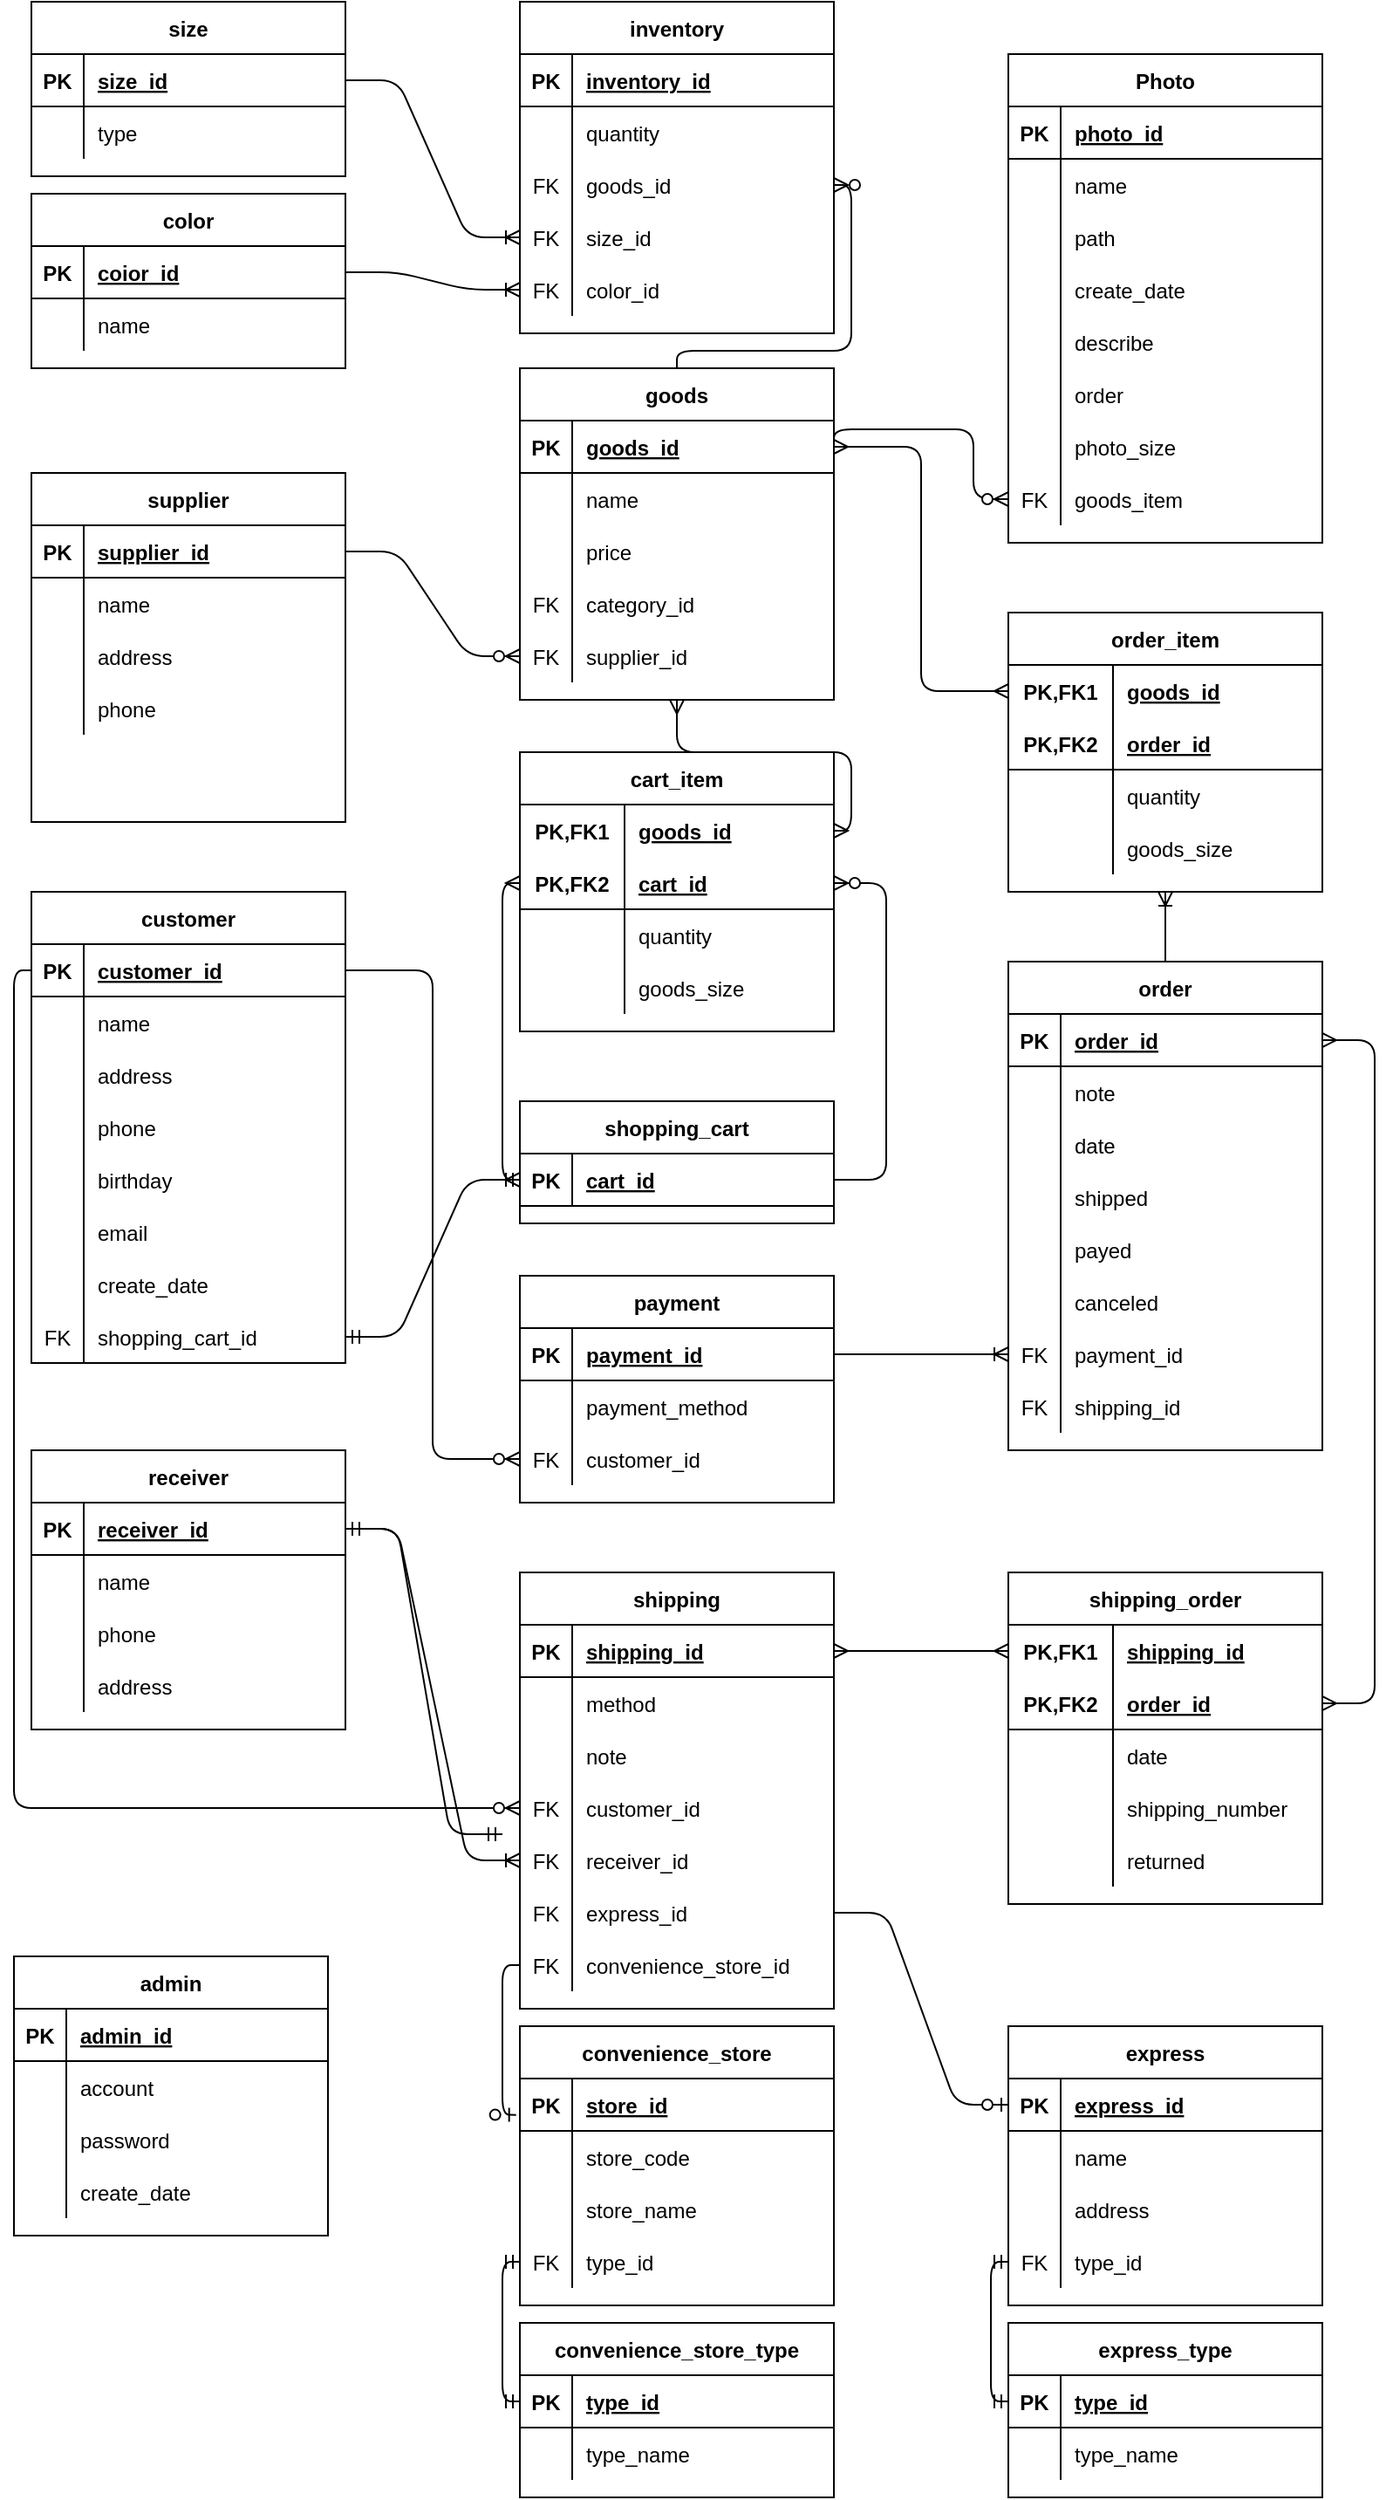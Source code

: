 <mxfile version="13.10.5" type="github">
  <diagram id="23g7w65ID6y2XJE2tCmG" name="Page-1">
    <mxGraphModel dx="417" dy="1908" grid="1" gridSize="10" guides="1" tooltips="1" connect="1" arrows="1" fold="1" page="1" pageScale="1" pageWidth="827" pageHeight="1169" math="0" shadow="0">
      <root>
        <mxCell id="0" />
        <mxCell id="1" parent="0" />
        <mxCell id="morqwsItGRwK7Hv--RgN-1" value="customer" style="shape=table;startSize=30;container=1;collapsible=1;childLayout=tableLayout;fixedRows=1;rowLines=0;fontStyle=1;align=center;resizeLast=1;" parent="1" vertex="1">
          <mxGeometry x="400" y="410" width="180" height="270" as="geometry" />
        </mxCell>
        <mxCell id="morqwsItGRwK7Hv--RgN-2" value="" style="shape=partialRectangle;collapsible=0;dropTarget=0;pointerEvents=0;fillColor=none;top=0;left=0;bottom=1;right=0;points=[[0,0.5],[1,0.5]];portConstraint=eastwest;" parent="morqwsItGRwK7Hv--RgN-1" vertex="1">
          <mxGeometry y="30" width="180" height="30" as="geometry" />
        </mxCell>
        <mxCell id="morqwsItGRwK7Hv--RgN-3" value="PK" style="shape=partialRectangle;connectable=0;fillColor=none;top=0;left=0;bottom=0;right=0;fontStyle=1;overflow=hidden;" parent="morqwsItGRwK7Hv--RgN-2" vertex="1">
          <mxGeometry width="30" height="30" as="geometry" />
        </mxCell>
        <mxCell id="morqwsItGRwK7Hv--RgN-4" value="customer_id" style="shape=partialRectangle;connectable=0;fillColor=none;top=0;left=0;bottom=0;right=0;align=left;spacingLeft=6;fontStyle=5;overflow=hidden;" parent="morqwsItGRwK7Hv--RgN-2" vertex="1">
          <mxGeometry x="30" width="150" height="30" as="geometry" />
        </mxCell>
        <mxCell id="morqwsItGRwK7Hv--RgN-5" value="" style="shape=partialRectangle;collapsible=0;dropTarget=0;pointerEvents=0;fillColor=none;top=0;left=0;bottom=0;right=0;points=[[0,0.5],[1,0.5]];portConstraint=eastwest;" parent="morqwsItGRwK7Hv--RgN-1" vertex="1">
          <mxGeometry y="60" width="180" height="30" as="geometry" />
        </mxCell>
        <mxCell id="morqwsItGRwK7Hv--RgN-6" value="" style="shape=partialRectangle;connectable=0;fillColor=none;top=0;left=0;bottom=0;right=0;editable=1;overflow=hidden;" parent="morqwsItGRwK7Hv--RgN-5" vertex="1">
          <mxGeometry width="30" height="30" as="geometry" />
        </mxCell>
        <mxCell id="morqwsItGRwK7Hv--RgN-7" value="name" style="shape=partialRectangle;connectable=0;fillColor=none;top=0;left=0;bottom=0;right=0;align=left;spacingLeft=6;overflow=hidden;" parent="morqwsItGRwK7Hv--RgN-5" vertex="1">
          <mxGeometry x="30" width="150" height="30" as="geometry" />
        </mxCell>
        <mxCell id="morqwsItGRwK7Hv--RgN-8" value="" style="shape=partialRectangle;collapsible=0;dropTarget=0;pointerEvents=0;fillColor=none;top=0;left=0;bottom=0;right=0;points=[[0,0.5],[1,0.5]];portConstraint=eastwest;" parent="morqwsItGRwK7Hv--RgN-1" vertex="1">
          <mxGeometry y="90" width="180" height="30" as="geometry" />
        </mxCell>
        <mxCell id="morqwsItGRwK7Hv--RgN-9" value="" style="shape=partialRectangle;connectable=0;fillColor=none;top=0;left=0;bottom=0;right=0;editable=1;overflow=hidden;" parent="morqwsItGRwK7Hv--RgN-8" vertex="1">
          <mxGeometry width="30" height="30" as="geometry" />
        </mxCell>
        <mxCell id="morqwsItGRwK7Hv--RgN-10" value="address" style="shape=partialRectangle;connectable=0;fillColor=none;top=0;left=0;bottom=0;right=0;align=left;spacingLeft=6;overflow=hidden;" parent="morqwsItGRwK7Hv--RgN-8" vertex="1">
          <mxGeometry x="30" width="150" height="30" as="geometry" />
        </mxCell>
        <mxCell id="morqwsItGRwK7Hv--RgN-11" value="" style="shape=partialRectangle;collapsible=0;dropTarget=0;pointerEvents=0;fillColor=none;top=0;left=0;bottom=0;right=0;points=[[0,0.5],[1,0.5]];portConstraint=eastwest;" parent="morqwsItGRwK7Hv--RgN-1" vertex="1">
          <mxGeometry y="120" width="180" height="30" as="geometry" />
        </mxCell>
        <mxCell id="morqwsItGRwK7Hv--RgN-12" value="" style="shape=partialRectangle;connectable=0;fillColor=none;top=0;left=0;bottom=0;right=0;editable=1;overflow=hidden;" parent="morqwsItGRwK7Hv--RgN-11" vertex="1">
          <mxGeometry width="30" height="30" as="geometry" />
        </mxCell>
        <mxCell id="morqwsItGRwK7Hv--RgN-13" value="phone" style="shape=partialRectangle;connectable=0;fillColor=none;top=0;left=0;bottom=0;right=0;align=left;spacingLeft=6;overflow=hidden;" parent="morqwsItGRwK7Hv--RgN-11" vertex="1">
          <mxGeometry x="30" width="150" height="30" as="geometry" />
        </mxCell>
        <mxCell id="morqwsItGRwK7Hv--RgN-15" value="" style="shape=partialRectangle;collapsible=0;dropTarget=0;pointerEvents=0;fillColor=none;top=0;left=0;bottom=0;right=0;points=[[0,0.5],[1,0.5]];portConstraint=eastwest;" parent="morqwsItGRwK7Hv--RgN-1" vertex="1">
          <mxGeometry y="150" width="180" height="30" as="geometry" />
        </mxCell>
        <mxCell id="morqwsItGRwK7Hv--RgN-16" value="" style="shape=partialRectangle;connectable=0;fillColor=none;top=0;left=0;bottom=0;right=0;editable=1;overflow=hidden;" parent="morqwsItGRwK7Hv--RgN-15" vertex="1">
          <mxGeometry width="30" height="30" as="geometry" />
        </mxCell>
        <mxCell id="morqwsItGRwK7Hv--RgN-17" value="birthday" style="shape=partialRectangle;connectable=0;fillColor=none;top=0;left=0;bottom=0;right=0;align=left;spacingLeft=6;overflow=hidden;" parent="morqwsItGRwK7Hv--RgN-15" vertex="1">
          <mxGeometry x="30" width="150" height="30" as="geometry" />
        </mxCell>
        <mxCell id="morqwsItGRwK7Hv--RgN-44" value="" style="shape=partialRectangle;collapsible=0;dropTarget=0;pointerEvents=0;fillColor=none;top=0;left=0;bottom=0;right=0;points=[[0,0.5],[1,0.5]];portConstraint=eastwest;" parent="morqwsItGRwK7Hv--RgN-1" vertex="1">
          <mxGeometry y="180" width="180" height="30" as="geometry" />
        </mxCell>
        <mxCell id="morqwsItGRwK7Hv--RgN-45" value="" style="shape=partialRectangle;connectable=0;fillColor=none;top=0;left=0;bottom=0;right=0;editable=1;overflow=hidden;" parent="morqwsItGRwK7Hv--RgN-44" vertex="1">
          <mxGeometry width="30" height="30" as="geometry" />
        </mxCell>
        <mxCell id="morqwsItGRwK7Hv--RgN-46" value="email" style="shape=partialRectangle;connectable=0;fillColor=none;top=0;left=0;bottom=0;right=0;align=left;spacingLeft=6;overflow=hidden;" parent="morqwsItGRwK7Hv--RgN-44" vertex="1">
          <mxGeometry x="30" width="150" height="30" as="geometry" />
        </mxCell>
        <mxCell id="3ub1IACBx7OZ4HvjgSSi-74" value="" style="shape=partialRectangle;collapsible=0;dropTarget=0;pointerEvents=0;fillColor=none;top=0;left=0;bottom=0;right=0;points=[[0,0.5],[1,0.5]];portConstraint=eastwest;" parent="morqwsItGRwK7Hv--RgN-1" vertex="1">
          <mxGeometry y="210" width="180" height="30" as="geometry" />
        </mxCell>
        <mxCell id="3ub1IACBx7OZ4HvjgSSi-75" value="" style="shape=partialRectangle;connectable=0;fillColor=none;top=0;left=0;bottom=0;right=0;editable=1;overflow=hidden;" parent="3ub1IACBx7OZ4HvjgSSi-74" vertex="1">
          <mxGeometry width="30" height="30" as="geometry" />
        </mxCell>
        <mxCell id="3ub1IACBx7OZ4HvjgSSi-76" value="create_date" style="shape=partialRectangle;connectable=0;fillColor=none;top=0;left=0;bottom=0;right=0;align=left;spacingLeft=6;overflow=hidden;" parent="3ub1IACBx7OZ4HvjgSSi-74" vertex="1">
          <mxGeometry x="30" width="150" height="30" as="geometry" />
        </mxCell>
        <mxCell id="3ub1IACBx7OZ4HvjgSSi-69" value="" style="shape=partialRectangle;collapsible=0;dropTarget=0;pointerEvents=0;fillColor=none;top=0;left=0;bottom=0;right=0;points=[[0,0.5],[1,0.5]];portConstraint=eastwest;" parent="morqwsItGRwK7Hv--RgN-1" vertex="1">
          <mxGeometry y="240" width="180" height="30" as="geometry" />
        </mxCell>
        <mxCell id="3ub1IACBx7OZ4HvjgSSi-70" value="FK" style="shape=partialRectangle;connectable=0;fillColor=none;top=0;left=0;bottom=0;right=0;fontStyle=0;overflow=hidden;" parent="3ub1IACBx7OZ4HvjgSSi-69" vertex="1">
          <mxGeometry width="30" height="30" as="geometry" />
        </mxCell>
        <mxCell id="3ub1IACBx7OZ4HvjgSSi-71" value="shopping_cart_id" style="shape=partialRectangle;connectable=0;fillColor=none;top=0;left=0;bottom=0;right=0;align=left;spacingLeft=6;fontStyle=0;overflow=hidden;" parent="3ub1IACBx7OZ4HvjgSSi-69" vertex="1">
          <mxGeometry x="30" width="150" height="30" as="geometry" />
        </mxCell>
        <mxCell id="morqwsItGRwK7Hv--RgN-64" value="payment" style="shape=table;startSize=30;container=1;collapsible=1;childLayout=tableLayout;fixedRows=1;rowLines=0;fontStyle=1;align=center;resizeLast=1;" parent="1" vertex="1">
          <mxGeometry x="680" y="630" width="180" height="130" as="geometry" />
        </mxCell>
        <mxCell id="morqwsItGRwK7Hv--RgN-65" value="" style="shape=partialRectangle;collapsible=0;dropTarget=0;pointerEvents=0;fillColor=none;top=0;left=0;bottom=1;right=0;points=[[0,0.5],[1,0.5]];portConstraint=eastwest;" parent="morqwsItGRwK7Hv--RgN-64" vertex="1">
          <mxGeometry y="30" width="180" height="30" as="geometry" />
        </mxCell>
        <mxCell id="morqwsItGRwK7Hv--RgN-66" value="PK" style="shape=partialRectangle;connectable=0;fillColor=none;top=0;left=0;bottom=0;right=0;fontStyle=1;overflow=hidden;" parent="morqwsItGRwK7Hv--RgN-65" vertex="1">
          <mxGeometry width="30" height="30" as="geometry" />
        </mxCell>
        <mxCell id="morqwsItGRwK7Hv--RgN-67" value="payment_id" style="shape=partialRectangle;connectable=0;fillColor=none;top=0;left=0;bottom=0;right=0;align=left;spacingLeft=6;fontStyle=5;overflow=hidden;" parent="morqwsItGRwK7Hv--RgN-65" vertex="1">
          <mxGeometry x="30" width="150" height="30" as="geometry" />
        </mxCell>
        <mxCell id="morqwsItGRwK7Hv--RgN-68" value="" style="shape=partialRectangle;collapsible=0;dropTarget=0;pointerEvents=0;fillColor=none;top=0;left=0;bottom=0;right=0;points=[[0,0.5],[1,0.5]];portConstraint=eastwest;" parent="morqwsItGRwK7Hv--RgN-64" vertex="1">
          <mxGeometry y="60" width="180" height="30" as="geometry" />
        </mxCell>
        <mxCell id="morqwsItGRwK7Hv--RgN-69" value="" style="shape=partialRectangle;connectable=0;fillColor=none;top=0;left=0;bottom=0;right=0;editable=1;overflow=hidden;" parent="morqwsItGRwK7Hv--RgN-68" vertex="1">
          <mxGeometry width="30" height="30" as="geometry" />
        </mxCell>
        <mxCell id="morqwsItGRwK7Hv--RgN-70" value="payment_method" style="shape=partialRectangle;connectable=0;fillColor=none;top=0;left=0;bottom=0;right=0;align=left;spacingLeft=6;overflow=hidden;" parent="morqwsItGRwK7Hv--RgN-68" vertex="1">
          <mxGeometry x="30" width="150" height="30" as="geometry" />
        </mxCell>
        <mxCell id="morqwsItGRwK7Hv--RgN-325" value="" style="shape=partialRectangle;collapsible=0;dropTarget=0;pointerEvents=0;fillColor=none;top=0;left=0;bottom=0;right=0;points=[[0,0.5],[1,0.5]];portConstraint=eastwest;" parent="morqwsItGRwK7Hv--RgN-64" vertex="1">
          <mxGeometry y="90" width="180" height="30" as="geometry" />
        </mxCell>
        <mxCell id="morqwsItGRwK7Hv--RgN-326" value="FK" style="shape=partialRectangle;connectable=0;fillColor=none;top=0;left=0;bottom=0;right=0;fontStyle=0;overflow=hidden;" parent="morqwsItGRwK7Hv--RgN-325" vertex="1">
          <mxGeometry width="30" height="30" as="geometry" />
        </mxCell>
        <mxCell id="morqwsItGRwK7Hv--RgN-327" value="customer_id" style="shape=partialRectangle;connectable=0;fillColor=none;top=0;left=0;bottom=0;right=0;align=left;spacingLeft=6;fontStyle=0;overflow=hidden;" parent="morqwsItGRwK7Hv--RgN-325" vertex="1">
          <mxGeometry x="30" width="150" height="30" as="geometry" />
        </mxCell>
        <mxCell id="morqwsItGRwK7Hv--RgN-77" value="supplier" style="shape=table;startSize=30;container=1;collapsible=1;childLayout=tableLayout;fixedRows=1;rowLines=0;fontStyle=1;align=center;resizeLast=1;" parent="1" vertex="1">
          <mxGeometry x="400" y="170" width="180" height="200" as="geometry" />
        </mxCell>
        <mxCell id="morqwsItGRwK7Hv--RgN-78" value="" style="shape=partialRectangle;collapsible=0;dropTarget=0;pointerEvents=0;fillColor=none;top=0;left=0;bottom=1;right=0;points=[[0,0.5],[1,0.5]];portConstraint=eastwest;" parent="morqwsItGRwK7Hv--RgN-77" vertex="1">
          <mxGeometry y="30" width="180" height="30" as="geometry" />
        </mxCell>
        <mxCell id="morqwsItGRwK7Hv--RgN-79" value="PK" style="shape=partialRectangle;connectable=0;fillColor=none;top=0;left=0;bottom=0;right=0;fontStyle=1;overflow=hidden;" parent="morqwsItGRwK7Hv--RgN-78" vertex="1">
          <mxGeometry width="30" height="30" as="geometry" />
        </mxCell>
        <mxCell id="morqwsItGRwK7Hv--RgN-80" value="supplier_id" style="shape=partialRectangle;connectable=0;fillColor=none;top=0;left=0;bottom=0;right=0;align=left;spacingLeft=6;fontStyle=5;overflow=hidden;" parent="morqwsItGRwK7Hv--RgN-78" vertex="1">
          <mxGeometry x="30" width="150" height="30" as="geometry" />
        </mxCell>
        <mxCell id="morqwsItGRwK7Hv--RgN-81" value="" style="shape=partialRectangle;collapsible=0;dropTarget=0;pointerEvents=0;fillColor=none;top=0;left=0;bottom=0;right=0;points=[[0,0.5],[1,0.5]];portConstraint=eastwest;" parent="morqwsItGRwK7Hv--RgN-77" vertex="1">
          <mxGeometry y="60" width="180" height="30" as="geometry" />
        </mxCell>
        <mxCell id="morqwsItGRwK7Hv--RgN-82" value="" style="shape=partialRectangle;connectable=0;fillColor=none;top=0;left=0;bottom=0;right=0;editable=1;overflow=hidden;" parent="morqwsItGRwK7Hv--RgN-81" vertex="1">
          <mxGeometry width="30" height="30" as="geometry" />
        </mxCell>
        <mxCell id="morqwsItGRwK7Hv--RgN-83" value="name" style="shape=partialRectangle;connectable=0;fillColor=none;top=0;left=0;bottom=0;right=0;align=left;spacingLeft=6;overflow=hidden;" parent="morqwsItGRwK7Hv--RgN-81" vertex="1">
          <mxGeometry x="30" width="150" height="30" as="geometry" />
        </mxCell>
        <mxCell id="morqwsItGRwK7Hv--RgN-84" value="" style="shape=partialRectangle;collapsible=0;dropTarget=0;pointerEvents=0;fillColor=none;top=0;left=0;bottom=0;right=0;points=[[0,0.5],[1,0.5]];portConstraint=eastwest;" parent="morqwsItGRwK7Hv--RgN-77" vertex="1">
          <mxGeometry y="90" width="180" height="30" as="geometry" />
        </mxCell>
        <mxCell id="morqwsItGRwK7Hv--RgN-85" value="" style="shape=partialRectangle;connectable=0;fillColor=none;top=0;left=0;bottom=0;right=0;editable=1;overflow=hidden;" parent="morqwsItGRwK7Hv--RgN-84" vertex="1">
          <mxGeometry width="30" height="30" as="geometry" />
        </mxCell>
        <mxCell id="morqwsItGRwK7Hv--RgN-86" value="address" style="shape=partialRectangle;connectable=0;fillColor=none;top=0;left=0;bottom=0;right=0;align=left;spacingLeft=6;overflow=hidden;" parent="morqwsItGRwK7Hv--RgN-84" vertex="1">
          <mxGeometry x="30" width="150" height="30" as="geometry" />
        </mxCell>
        <mxCell id="morqwsItGRwK7Hv--RgN-87" value="" style="shape=partialRectangle;collapsible=0;dropTarget=0;pointerEvents=0;fillColor=none;top=0;left=0;bottom=0;right=0;points=[[0,0.5],[1,0.5]];portConstraint=eastwest;" parent="morqwsItGRwK7Hv--RgN-77" vertex="1">
          <mxGeometry y="120" width="180" height="30" as="geometry" />
        </mxCell>
        <mxCell id="morqwsItGRwK7Hv--RgN-88" value="" style="shape=partialRectangle;connectable=0;fillColor=none;top=0;left=0;bottom=0;right=0;editable=1;overflow=hidden;" parent="morqwsItGRwK7Hv--RgN-87" vertex="1">
          <mxGeometry width="30" height="30" as="geometry" />
        </mxCell>
        <mxCell id="morqwsItGRwK7Hv--RgN-89" value="phone" style="shape=partialRectangle;connectable=0;fillColor=none;top=0;left=0;bottom=0;right=0;align=left;spacingLeft=6;overflow=hidden;" parent="morqwsItGRwK7Hv--RgN-87" vertex="1">
          <mxGeometry x="30" width="150" height="30" as="geometry" />
        </mxCell>
        <mxCell id="morqwsItGRwK7Hv--RgN-94" value="goods" style="shape=table;startSize=30;container=1;collapsible=1;childLayout=tableLayout;fixedRows=1;rowLines=0;fontStyle=1;align=center;resizeLast=1;" parent="1" vertex="1">
          <mxGeometry x="680" y="110" width="180" height="190" as="geometry" />
        </mxCell>
        <mxCell id="morqwsItGRwK7Hv--RgN-95" value="" style="shape=partialRectangle;collapsible=0;dropTarget=0;pointerEvents=0;fillColor=none;top=0;left=0;bottom=1;right=0;points=[[0,0.5],[1,0.5]];portConstraint=eastwest;" parent="morqwsItGRwK7Hv--RgN-94" vertex="1">
          <mxGeometry y="30" width="180" height="30" as="geometry" />
        </mxCell>
        <mxCell id="morqwsItGRwK7Hv--RgN-96" value="PK" style="shape=partialRectangle;connectable=0;fillColor=none;top=0;left=0;bottom=0;right=0;fontStyle=1;overflow=hidden;" parent="morqwsItGRwK7Hv--RgN-95" vertex="1">
          <mxGeometry width="30" height="30" as="geometry" />
        </mxCell>
        <mxCell id="morqwsItGRwK7Hv--RgN-97" value="goods_id" style="shape=partialRectangle;connectable=0;fillColor=none;top=0;left=0;bottom=0;right=0;align=left;spacingLeft=6;fontStyle=5;overflow=hidden;" parent="morqwsItGRwK7Hv--RgN-95" vertex="1">
          <mxGeometry x="30" width="150" height="30" as="geometry" />
        </mxCell>
        <mxCell id="morqwsItGRwK7Hv--RgN-98" value="" style="shape=partialRectangle;collapsible=0;dropTarget=0;pointerEvents=0;fillColor=none;top=0;left=0;bottom=0;right=0;points=[[0,0.5],[1,0.5]];portConstraint=eastwest;" parent="morqwsItGRwK7Hv--RgN-94" vertex="1">
          <mxGeometry y="60" width="180" height="30" as="geometry" />
        </mxCell>
        <mxCell id="morqwsItGRwK7Hv--RgN-99" value="" style="shape=partialRectangle;connectable=0;fillColor=none;top=0;left=0;bottom=0;right=0;editable=1;overflow=hidden;" parent="morqwsItGRwK7Hv--RgN-98" vertex="1">
          <mxGeometry width="30" height="30" as="geometry" />
        </mxCell>
        <mxCell id="morqwsItGRwK7Hv--RgN-100" value="name" style="shape=partialRectangle;connectable=0;fillColor=none;top=0;left=0;bottom=0;right=0;align=left;spacingLeft=6;overflow=hidden;" parent="morqwsItGRwK7Hv--RgN-98" vertex="1">
          <mxGeometry x="30" width="150" height="30" as="geometry" />
        </mxCell>
        <mxCell id="morqwsItGRwK7Hv--RgN-101" value="" style="shape=partialRectangle;collapsible=0;dropTarget=0;pointerEvents=0;fillColor=none;top=0;left=0;bottom=0;right=0;points=[[0,0.5],[1,0.5]];portConstraint=eastwest;" parent="morqwsItGRwK7Hv--RgN-94" vertex="1">
          <mxGeometry y="90" width="180" height="30" as="geometry" />
        </mxCell>
        <mxCell id="morqwsItGRwK7Hv--RgN-102" value="" style="shape=partialRectangle;connectable=0;fillColor=none;top=0;left=0;bottom=0;right=0;editable=1;overflow=hidden;" parent="morqwsItGRwK7Hv--RgN-101" vertex="1">
          <mxGeometry width="30" height="30" as="geometry" />
        </mxCell>
        <mxCell id="morqwsItGRwK7Hv--RgN-103" value="price" style="shape=partialRectangle;connectable=0;fillColor=none;top=0;left=0;bottom=0;right=0;align=left;spacingLeft=6;overflow=hidden;" parent="morqwsItGRwK7Hv--RgN-101" vertex="1">
          <mxGeometry x="30" width="150" height="30" as="geometry" />
        </mxCell>
        <mxCell id="3ub1IACBx7OZ4HvjgSSi-39" value="" style="shape=partialRectangle;collapsible=0;dropTarget=0;pointerEvents=0;fillColor=none;top=0;left=0;bottom=0;right=0;points=[[0,0.5],[1,0.5]];portConstraint=eastwest;" parent="morqwsItGRwK7Hv--RgN-94" vertex="1">
          <mxGeometry y="120" width="180" height="30" as="geometry" />
        </mxCell>
        <mxCell id="3ub1IACBx7OZ4HvjgSSi-40" value="FK" style="shape=partialRectangle;connectable=0;fillColor=none;top=0;left=0;bottom=0;right=0;fontStyle=0;overflow=hidden;" parent="3ub1IACBx7OZ4HvjgSSi-39" vertex="1">
          <mxGeometry width="30" height="30" as="geometry" />
        </mxCell>
        <mxCell id="3ub1IACBx7OZ4HvjgSSi-41" value="category_id" style="shape=partialRectangle;connectable=0;fillColor=none;top=0;left=0;bottom=0;right=0;align=left;spacingLeft=6;fontStyle=0;overflow=hidden;" parent="3ub1IACBx7OZ4HvjgSSi-39" vertex="1">
          <mxGeometry x="30" width="150" height="30" as="geometry" />
        </mxCell>
        <mxCell id="morqwsItGRwK7Hv--RgN-216" value="" style="shape=partialRectangle;collapsible=0;dropTarget=0;pointerEvents=0;fillColor=none;top=0;left=0;bottom=0;right=0;points=[[0,0.5],[1,0.5]];portConstraint=eastwest;" parent="morqwsItGRwK7Hv--RgN-94" vertex="1">
          <mxGeometry y="150" width="180" height="30" as="geometry" />
        </mxCell>
        <mxCell id="morqwsItGRwK7Hv--RgN-217" value="FK" style="shape=partialRectangle;connectable=0;fillColor=none;top=0;left=0;bottom=0;right=0;fontStyle=0;overflow=hidden;" parent="morqwsItGRwK7Hv--RgN-216" vertex="1">
          <mxGeometry width="30" height="30" as="geometry" />
        </mxCell>
        <mxCell id="morqwsItGRwK7Hv--RgN-218" value="supplier_id" style="shape=partialRectangle;connectable=0;fillColor=none;top=0;left=0;bottom=0;right=0;align=left;spacingLeft=6;fontStyle=0;overflow=hidden;" parent="morqwsItGRwK7Hv--RgN-216" vertex="1">
          <mxGeometry x="30" width="150" height="30" as="geometry" />
        </mxCell>
        <mxCell id="morqwsItGRwK7Hv--RgN-107" value="color" style="shape=table;startSize=30;container=1;collapsible=1;childLayout=tableLayout;fixedRows=1;rowLines=0;fontStyle=1;align=center;resizeLast=1;" parent="1" vertex="1">
          <mxGeometry x="400" y="10" width="180" height="100" as="geometry" />
        </mxCell>
        <mxCell id="morqwsItGRwK7Hv--RgN-108" value="" style="shape=partialRectangle;collapsible=0;dropTarget=0;pointerEvents=0;fillColor=none;top=0;left=0;bottom=1;right=0;points=[[0,0.5],[1,0.5]];portConstraint=eastwest;" parent="morqwsItGRwK7Hv--RgN-107" vertex="1">
          <mxGeometry y="30" width="180" height="30" as="geometry" />
        </mxCell>
        <mxCell id="morqwsItGRwK7Hv--RgN-109" value="PK" style="shape=partialRectangle;connectable=0;fillColor=none;top=0;left=0;bottom=0;right=0;fontStyle=1;overflow=hidden;" parent="morqwsItGRwK7Hv--RgN-108" vertex="1">
          <mxGeometry width="30" height="30" as="geometry" />
        </mxCell>
        <mxCell id="morqwsItGRwK7Hv--RgN-110" value="coior_id" style="shape=partialRectangle;connectable=0;fillColor=none;top=0;left=0;bottom=0;right=0;align=left;spacingLeft=6;fontStyle=5;overflow=hidden;" parent="morqwsItGRwK7Hv--RgN-108" vertex="1">
          <mxGeometry x="30" width="150" height="30" as="geometry" />
        </mxCell>
        <mxCell id="morqwsItGRwK7Hv--RgN-111" value="" style="shape=partialRectangle;collapsible=0;dropTarget=0;pointerEvents=0;fillColor=none;top=0;left=0;bottom=0;right=0;points=[[0,0.5],[1,0.5]];portConstraint=eastwest;" parent="morqwsItGRwK7Hv--RgN-107" vertex="1">
          <mxGeometry y="60" width="180" height="30" as="geometry" />
        </mxCell>
        <mxCell id="morqwsItGRwK7Hv--RgN-112" value="" style="shape=partialRectangle;connectable=0;fillColor=none;top=0;left=0;bottom=0;right=0;editable=1;overflow=hidden;" parent="morqwsItGRwK7Hv--RgN-111" vertex="1">
          <mxGeometry width="30" height="30" as="geometry" />
        </mxCell>
        <mxCell id="morqwsItGRwK7Hv--RgN-113" value="name" style="shape=partialRectangle;connectable=0;fillColor=none;top=0;left=0;bottom=0;right=0;align=left;spacingLeft=6;overflow=hidden;" parent="morqwsItGRwK7Hv--RgN-111" vertex="1">
          <mxGeometry x="30" width="150" height="30" as="geometry" />
        </mxCell>
        <mxCell id="morqwsItGRwK7Hv--RgN-120" value="shopping_cart" style="shape=table;startSize=30;container=1;collapsible=1;childLayout=tableLayout;fixedRows=1;rowLines=0;fontStyle=1;align=center;resizeLast=1;" parent="1" vertex="1">
          <mxGeometry x="680" y="530" width="180" height="70" as="geometry" />
        </mxCell>
        <mxCell id="morqwsItGRwK7Hv--RgN-121" value="" style="shape=partialRectangle;collapsible=0;dropTarget=0;pointerEvents=0;fillColor=none;top=0;left=0;bottom=1;right=0;points=[[0,0.5],[1,0.5]];portConstraint=eastwest;" parent="morqwsItGRwK7Hv--RgN-120" vertex="1">
          <mxGeometry y="30" width="180" height="30" as="geometry" />
        </mxCell>
        <mxCell id="morqwsItGRwK7Hv--RgN-122" value="PK" style="shape=partialRectangle;connectable=0;fillColor=none;top=0;left=0;bottom=0;right=0;fontStyle=1;overflow=hidden;" parent="morqwsItGRwK7Hv--RgN-121" vertex="1">
          <mxGeometry width="30" height="30" as="geometry" />
        </mxCell>
        <mxCell id="morqwsItGRwK7Hv--RgN-123" value="cart_id" style="shape=partialRectangle;connectable=0;fillColor=none;top=0;left=0;bottom=0;right=0;align=left;spacingLeft=6;fontStyle=5;overflow=hidden;" parent="morqwsItGRwK7Hv--RgN-121" vertex="1">
          <mxGeometry x="30" width="150" height="30" as="geometry" />
        </mxCell>
        <mxCell id="morqwsItGRwK7Hv--RgN-133" value="order" style="shape=table;startSize=30;container=1;collapsible=1;childLayout=tableLayout;fixedRows=1;rowLines=0;fontStyle=1;align=center;resizeLast=1;" parent="1" vertex="1">
          <mxGeometry x="960" y="450" width="180" height="280" as="geometry" />
        </mxCell>
        <mxCell id="morqwsItGRwK7Hv--RgN-134" value="" style="shape=partialRectangle;collapsible=0;dropTarget=0;pointerEvents=0;fillColor=none;top=0;left=0;bottom=1;right=0;points=[[0,0.5],[1,0.5]];portConstraint=eastwest;" parent="morqwsItGRwK7Hv--RgN-133" vertex="1">
          <mxGeometry y="30" width="180" height="30" as="geometry" />
        </mxCell>
        <mxCell id="morqwsItGRwK7Hv--RgN-135" value="PK" style="shape=partialRectangle;connectable=0;fillColor=none;top=0;left=0;bottom=0;right=0;fontStyle=1;overflow=hidden;" parent="morqwsItGRwK7Hv--RgN-134" vertex="1">
          <mxGeometry width="30" height="30" as="geometry" />
        </mxCell>
        <mxCell id="morqwsItGRwK7Hv--RgN-136" value="order_id" style="shape=partialRectangle;connectable=0;fillColor=none;top=0;left=0;bottom=0;right=0;align=left;spacingLeft=6;fontStyle=5;overflow=hidden;" parent="morqwsItGRwK7Hv--RgN-134" vertex="1">
          <mxGeometry x="30" width="150" height="30" as="geometry" />
        </mxCell>
        <mxCell id="3ub1IACBx7OZ4HvjgSSi-48" value="" style="shape=partialRectangle;collapsible=0;dropTarget=0;pointerEvents=0;fillColor=none;top=0;left=0;bottom=0;right=0;points=[[0,0.5],[1,0.5]];portConstraint=eastwest;" parent="morqwsItGRwK7Hv--RgN-133" vertex="1">
          <mxGeometry y="60" width="180" height="30" as="geometry" />
        </mxCell>
        <mxCell id="3ub1IACBx7OZ4HvjgSSi-49" value="" style="shape=partialRectangle;connectable=0;fillColor=none;top=0;left=0;bottom=0;right=0;editable=1;overflow=hidden;" parent="3ub1IACBx7OZ4HvjgSSi-48" vertex="1">
          <mxGeometry width="30" height="30" as="geometry" />
        </mxCell>
        <mxCell id="3ub1IACBx7OZ4HvjgSSi-50" value="note" style="shape=partialRectangle;connectable=0;fillColor=none;top=0;left=0;bottom=0;right=0;align=left;spacingLeft=6;overflow=hidden;" parent="3ub1IACBx7OZ4HvjgSSi-48" vertex="1">
          <mxGeometry x="30" width="150" height="30" as="geometry" />
        </mxCell>
        <mxCell id="3ub1IACBx7OZ4HvjgSSi-51" value="" style="shape=partialRectangle;collapsible=0;dropTarget=0;pointerEvents=0;fillColor=none;top=0;left=0;bottom=0;right=0;points=[[0,0.5],[1,0.5]];portConstraint=eastwest;" parent="morqwsItGRwK7Hv--RgN-133" vertex="1">
          <mxGeometry y="90" width="180" height="30" as="geometry" />
        </mxCell>
        <mxCell id="3ub1IACBx7OZ4HvjgSSi-52" value="" style="shape=partialRectangle;connectable=0;fillColor=none;top=0;left=0;bottom=0;right=0;editable=1;overflow=hidden;" parent="3ub1IACBx7OZ4HvjgSSi-51" vertex="1">
          <mxGeometry width="30" height="30" as="geometry" />
        </mxCell>
        <mxCell id="3ub1IACBx7OZ4HvjgSSi-53" value="date" style="shape=partialRectangle;connectable=0;fillColor=none;top=0;left=0;bottom=0;right=0;align=left;spacingLeft=6;overflow=hidden;" parent="3ub1IACBx7OZ4HvjgSSi-51" vertex="1">
          <mxGeometry x="30" width="150" height="30" as="geometry" />
        </mxCell>
        <mxCell id="3ub1IACBx7OZ4HvjgSSi-55" value="" style="shape=partialRectangle;collapsible=0;dropTarget=0;pointerEvents=0;fillColor=none;top=0;left=0;bottom=0;right=0;points=[[0,0.5],[1,0.5]];portConstraint=eastwest;" parent="morqwsItGRwK7Hv--RgN-133" vertex="1">
          <mxGeometry y="120" width="180" height="30" as="geometry" />
        </mxCell>
        <mxCell id="3ub1IACBx7OZ4HvjgSSi-56" value="" style="shape=partialRectangle;connectable=0;fillColor=none;top=0;left=0;bottom=0;right=0;editable=1;overflow=hidden;" parent="3ub1IACBx7OZ4HvjgSSi-55" vertex="1">
          <mxGeometry width="30" height="30" as="geometry" />
        </mxCell>
        <mxCell id="3ub1IACBx7OZ4HvjgSSi-57" value="shipped" style="shape=partialRectangle;connectable=0;fillColor=none;top=0;left=0;bottom=0;right=0;align=left;spacingLeft=6;overflow=hidden;" parent="3ub1IACBx7OZ4HvjgSSi-55" vertex="1">
          <mxGeometry x="30" width="150" height="30" as="geometry" />
        </mxCell>
        <mxCell id="3ub1IACBx7OZ4HvjgSSi-58" value="" style="shape=partialRectangle;collapsible=0;dropTarget=0;pointerEvents=0;fillColor=none;top=0;left=0;bottom=0;right=0;points=[[0,0.5],[1,0.5]];portConstraint=eastwest;" parent="morqwsItGRwK7Hv--RgN-133" vertex="1">
          <mxGeometry y="150" width="180" height="30" as="geometry" />
        </mxCell>
        <mxCell id="3ub1IACBx7OZ4HvjgSSi-59" value="" style="shape=partialRectangle;connectable=0;fillColor=none;top=0;left=0;bottom=0;right=0;editable=1;overflow=hidden;" parent="3ub1IACBx7OZ4HvjgSSi-58" vertex="1">
          <mxGeometry width="30" height="30" as="geometry" />
        </mxCell>
        <mxCell id="3ub1IACBx7OZ4HvjgSSi-60" value="payed" style="shape=partialRectangle;connectable=0;fillColor=none;top=0;left=0;bottom=0;right=0;align=left;spacingLeft=6;overflow=hidden;" parent="3ub1IACBx7OZ4HvjgSSi-58" vertex="1">
          <mxGeometry x="30" width="150" height="30" as="geometry" />
        </mxCell>
        <mxCell id="3ub1IACBx7OZ4HvjgSSi-65" value="" style="shape=partialRectangle;collapsible=0;dropTarget=0;pointerEvents=0;fillColor=none;top=0;left=0;bottom=0;right=0;points=[[0,0.5],[1,0.5]];portConstraint=eastwest;" parent="morqwsItGRwK7Hv--RgN-133" vertex="1">
          <mxGeometry y="180" width="180" height="30" as="geometry" />
        </mxCell>
        <mxCell id="3ub1IACBx7OZ4HvjgSSi-66" value="" style="shape=partialRectangle;connectable=0;fillColor=none;top=0;left=0;bottom=0;right=0;editable=1;overflow=hidden;" parent="3ub1IACBx7OZ4HvjgSSi-65" vertex="1">
          <mxGeometry width="30" height="30" as="geometry" />
        </mxCell>
        <mxCell id="3ub1IACBx7OZ4HvjgSSi-67" value="canceled" style="shape=partialRectangle;connectable=0;fillColor=none;top=0;left=0;bottom=0;right=0;align=left;spacingLeft=6;overflow=hidden;" parent="3ub1IACBx7OZ4HvjgSSi-65" vertex="1">
          <mxGeometry x="30" width="150" height="30" as="geometry" />
        </mxCell>
        <mxCell id="3ub1IACBx7OZ4HvjgSSi-78" value="" style="shape=partialRectangle;collapsible=0;dropTarget=0;pointerEvents=0;fillColor=none;top=0;left=0;bottom=0;right=0;points=[[0,0.5],[1,0.5]];portConstraint=eastwest;" parent="morqwsItGRwK7Hv--RgN-133" vertex="1">
          <mxGeometry y="210" width="180" height="30" as="geometry" />
        </mxCell>
        <mxCell id="3ub1IACBx7OZ4HvjgSSi-79" value="FK" style="shape=partialRectangle;connectable=0;fillColor=none;top=0;left=0;bottom=0;right=0;fontStyle=0;overflow=hidden;" parent="3ub1IACBx7OZ4HvjgSSi-78" vertex="1">
          <mxGeometry width="30" height="30" as="geometry" />
        </mxCell>
        <mxCell id="3ub1IACBx7OZ4HvjgSSi-80" value="payment_id" style="shape=partialRectangle;connectable=0;fillColor=none;top=0;left=0;bottom=0;right=0;align=left;spacingLeft=6;fontStyle=0;overflow=hidden;" parent="3ub1IACBx7OZ4HvjgSSi-78" vertex="1">
          <mxGeometry x="30" width="150" height="30" as="geometry" />
        </mxCell>
        <mxCell id="3ub1IACBx7OZ4HvjgSSi-83" value="" style="shape=partialRectangle;collapsible=0;dropTarget=0;pointerEvents=0;fillColor=none;top=0;left=0;bottom=0;right=0;points=[[0,0.5],[1,0.5]];portConstraint=eastwest;" parent="morqwsItGRwK7Hv--RgN-133" vertex="1">
          <mxGeometry y="240" width="180" height="30" as="geometry" />
        </mxCell>
        <mxCell id="3ub1IACBx7OZ4HvjgSSi-84" value="FK" style="shape=partialRectangle;connectable=0;fillColor=none;top=0;left=0;bottom=0;right=0;fontStyle=0;overflow=hidden;" parent="3ub1IACBx7OZ4HvjgSSi-83" vertex="1">
          <mxGeometry width="30" height="30" as="geometry" />
        </mxCell>
        <mxCell id="3ub1IACBx7OZ4HvjgSSi-85" value="shipping_id" style="shape=partialRectangle;connectable=0;fillColor=none;top=0;left=0;bottom=0;right=0;align=left;spacingLeft=6;fontStyle=0;overflow=hidden;" parent="3ub1IACBx7OZ4HvjgSSi-83" vertex="1">
          <mxGeometry x="30" width="150" height="30" as="geometry" />
        </mxCell>
        <mxCell id="morqwsItGRwK7Hv--RgN-200" value="cart_item" style="shape=table;startSize=30;container=1;collapsible=1;childLayout=tableLayout;fixedRows=1;rowLines=0;fontStyle=1;align=center;resizeLast=1;" parent="1" vertex="1">
          <mxGeometry x="680" y="330" width="180" height="160" as="geometry" />
        </mxCell>
        <mxCell id="morqwsItGRwK7Hv--RgN-201" value="" style="shape=partialRectangle;collapsible=0;dropTarget=0;pointerEvents=0;fillColor=none;top=0;left=0;bottom=0;right=0;points=[[0,0.5],[1,0.5]];portConstraint=eastwest;" parent="morqwsItGRwK7Hv--RgN-200" vertex="1">
          <mxGeometry y="30" width="180" height="30" as="geometry" />
        </mxCell>
        <mxCell id="morqwsItGRwK7Hv--RgN-202" value="PK,FK1" style="shape=partialRectangle;connectable=0;fillColor=none;top=0;left=0;bottom=0;right=0;fontStyle=1;overflow=hidden;" parent="morqwsItGRwK7Hv--RgN-201" vertex="1">
          <mxGeometry width="60" height="30" as="geometry" />
        </mxCell>
        <mxCell id="morqwsItGRwK7Hv--RgN-203" value="goods_id" style="shape=partialRectangle;connectable=0;fillColor=none;top=0;left=0;bottom=0;right=0;align=left;spacingLeft=6;fontStyle=5;overflow=hidden;" parent="morqwsItGRwK7Hv--RgN-201" vertex="1">
          <mxGeometry x="60" width="120" height="30" as="geometry" />
        </mxCell>
        <mxCell id="morqwsItGRwK7Hv--RgN-204" value="" style="shape=partialRectangle;collapsible=0;dropTarget=0;pointerEvents=0;fillColor=none;top=0;left=0;bottom=1;right=0;points=[[0,0.5],[1,0.5]];portConstraint=eastwest;" parent="morqwsItGRwK7Hv--RgN-200" vertex="1">
          <mxGeometry y="60" width="180" height="30" as="geometry" />
        </mxCell>
        <mxCell id="morqwsItGRwK7Hv--RgN-205" value="PK,FK2" style="shape=partialRectangle;connectable=0;fillColor=none;top=0;left=0;bottom=0;right=0;fontStyle=1;overflow=hidden;" parent="morqwsItGRwK7Hv--RgN-204" vertex="1">
          <mxGeometry width="60" height="30" as="geometry" />
        </mxCell>
        <mxCell id="morqwsItGRwK7Hv--RgN-206" value="cart_id" style="shape=partialRectangle;connectable=0;fillColor=none;top=0;left=0;bottom=0;right=0;align=left;spacingLeft=6;fontStyle=5;overflow=hidden;" parent="morqwsItGRwK7Hv--RgN-204" vertex="1">
          <mxGeometry x="60" width="120" height="30" as="geometry" />
        </mxCell>
        <mxCell id="morqwsItGRwK7Hv--RgN-207" value="" style="shape=partialRectangle;collapsible=0;dropTarget=0;pointerEvents=0;fillColor=none;top=0;left=0;bottom=0;right=0;points=[[0,0.5],[1,0.5]];portConstraint=eastwest;" parent="morqwsItGRwK7Hv--RgN-200" vertex="1">
          <mxGeometry y="90" width="180" height="30" as="geometry" />
        </mxCell>
        <mxCell id="morqwsItGRwK7Hv--RgN-208" value="" style="shape=partialRectangle;connectable=0;fillColor=none;top=0;left=0;bottom=0;right=0;editable=1;overflow=hidden;" parent="morqwsItGRwK7Hv--RgN-207" vertex="1">
          <mxGeometry width="60" height="30" as="geometry" />
        </mxCell>
        <mxCell id="morqwsItGRwK7Hv--RgN-209" value="quantity" style="shape=partialRectangle;connectable=0;fillColor=none;top=0;left=0;bottom=0;right=0;align=left;spacingLeft=6;overflow=hidden;" parent="morqwsItGRwK7Hv--RgN-207" vertex="1">
          <mxGeometry x="60" width="120" height="30" as="geometry" />
        </mxCell>
        <mxCell id="morqwsItGRwK7Hv--RgN-255" value="" style="shape=partialRectangle;collapsible=0;dropTarget=0;pointerEvents=0;fillColor=none;top=0;left=0;bottom=0;right=0;points=[[0,0.5],[1,0.5]];portConstraint=eastwest;dashed=1;" parent="morqwsItGRwK7Hv--RgN-200" vertex="1">
          <mxGeometry y="120" width="180" height="30" as="geometry" />
        </mxCell>
        <mxCell id="morqwsItGRwK7Hv--RgN-256" value="" style="shape=partialRectangle;connectable=0;fillColor=none;top=0;left=0;bottom=0;right=0;fontStyle=0;overflow=hidden;" parent="morqwsItGRwK7Hv--RgN-255" vertex="1">
          <mxGeometry width="60" height="30" as="geometry" />
        </mxCell>
        <mxCell id="morqwsItGRwK7Hv--RgN-257" value="goods_size" style="shape=partialRectangle;connectable=0;fillColor=none;top=0;left=0;bottom=0;right=0;align=left;spacingLeft=6;fontStyle=0;overflow=hidden;" parent="morqwsItGRwK7Hv--RgN-255" vertex="1">
          <mxGeometry x="60" width="120" height="30" as="geometry" />
        </mxCell>
        <mxCell id="morqwsItGRwK7Hv--RgN-213" value="" style="edgeStyle=entityRelationEdgeStyle;fontSize=12;html=1;endArrow=ERzeroToMany;endFill=1;entryX=1;entryY=0.5;entryDx=0;entryDy=0;exitX=1;exitY=0.5;exitDx=0;exitDy=0;" parent="1" source="morqwsItGRwK7Hv--RgN-121" target="morqwsItGRwK7Hv--RgN-204" edge="1">
          <mxGeometry width="100" height="100" relative="1" as="geometry">
            <mxPoint x="750" y="520" as="sourcePoint" />
            <mxPoint x="850" y="420" as="targetPoint" />
          </mxGeometry>
        </mxCell>
        <mxCell id="morqwsItGRwK7Hv--RgN-220" value="" style="edgeStyle=entityRelationEdgeStyle;fontSize=12;html=1;endArrow=ERzeroToMany;endFill=1;entryX=0;entryY=0.5;entryDx=0;entryDy=0;exitX=1;exitY=0.5;exitDx=0;exitDy=0;" parent="1" source="morqwsItGRwK7Hv--RgN-78" target="morqwsItGRwK7Hv--RgN-216" edge="1">
          <mxGeometry width="100" height="100" relative="1" as="geometry">
            <mxPoint x="630" y="350" as="sourcePoint" />
            <mxPoint x="730" y="250" as="targetPoint" />
          </mxGeometry>
        </mxCell>
        <mxCell id="morqwsItGRwK7Hv--RgN-280" value="order_item" style="shape=table;startSize=30;container=1;collapsible=1;childLayout=tableLayout;fixedRows=1;rowLines=0;fontStyle=1;align=center;resizeLast=1;" parent="1" vertex="1">
          <mxGeometry x="960" y="250" width="180" height="160" as="geometry" />
        </mxCell>
        <mxCell id="morqwsItGRwK7Hv--RgN-281" value="" style="shape=partialRectangle;collapsible=0;dropTarget=0;pointerEvents=0;fillColor=none;top=0;left=0;bottom=0;right=0;points=[[0,0.5],[1,0.5]];portConstraint=eastwest;" parent="morqwsItGRwK7Hv--RgN-280" vertex="1">
          <mxGeometry y="30" width="180" height="30" as="geometry" />
        </mxCell>
        <mxCell id="morqwsItGRwK7Hv--RgN-282" value="PK,FK1" style="shape=partialRectangle;connectable=0;fillColor=none;top=0;left=0;bottom=0;right=0;fontStyle=1;overflow=hidden;" parent="morqwsItGRwK7Hv--RgN-281" vertex="1">
          <mxGeometry width="60" height="30" as="geometry" />
        </mxCell>
        <mxCell id="morqwsItGRwK7Hv--RgN-283" value="goods_id" style="shape=partialRectangle;connectable=0;fillColor=none;top=0;left=0;bottom=0;right=0;align=left;spacingLeft=6;fontStyle=5;overflow=hidden;" parent="morqwsItGRwK7Hv--RgN-281" vertex="1">
          <mxGeometry x="60" width="120" height="30" as="geometry" />
        </mxCell>
        <mxCell id="morqwsItGRwK7Hv--RgN-284" value="" style="shape=partialRectangle;collapsible=0;dropTarget=0;pointerEvents=0;fillColor=none;top=0;left=0;bottom=1;right=0;points=[[0,0.5],[1,0.5]];portConstraint=eastwest;" parent="morqwsItGRwK7Hv--RgN-280" vertex="1">
          <mxGeometry y="60" width="180" height="30" as="geometry" />
        </mxCell>
        <mxCell id="morqwsItGRwK7Hv--RgN-285" value="PK,FK2" style="shape=partialRectangle;connectable=0;fillColor=none;top=0;left=0;bottom=0;right=0;fontStyle=1;overflow=hidden;" parent="morqwsItGRwK7Hv--RgN-284" vertex="1">
          <mxGeometry width="60" height="30" as="geometry" />
        </mxCell>
        <mxCell id="morqwsItGRwK7Hv--RgN-286" value="order_id" style="shape=partialRectangle;connectable=0;fillColor=none;top=0;left=0;bottom=0;right=0;align=left;spacingLeft=6;fontStyle=5;overflow=hidden;" parent="morqwsItGRwK7Hv--RgN-284" vertex="1">
          <mxGeometry x="60" width="120" height="30" as="geometry" />
        </mxCell>
        <mxCell id="morqwsItGRwK7Hv--RgN-287" value="" style="shape=partialRectangle;collapsible=0;dropTarget=0;pointerEvents=0;fillColor=none;top=0;left=0;bottom=0;right=0;points=[[0,0.5],[1,0.5]];portConstraint=eastwest;" parent="morqwsItGRwK7Hv--RgN-280" vertex="1">
          <mxGeometry y="90" width="180" height="30" as="geometry" />
        </mxCell>
        <mxCell id="morqwsItGRwK7Hv--RgN-288" value="" style="shape=partialRectangle;connectable=0;fillColor=none;top=0;left=0;bottom=0;right=0;editable=1;overflow=hidden;" parent="morqwsItGRwK7Hv--RgN-287" vertex="1">
          <mxGeometry width="60" height="30" as="geometry" />
        </mxCell>
        <mxCell id="morqwsItGRwK7Hv--RgN-289" value="quantity" style="shape=partialRectangle;connectable=0;fillColor=none;top=0;left=0;bottom=0;right=0;align=left;spacingLeft=6;overflow=hidden;" parent="morqwsItGRwK7Hv--RgN-287" vertex="1">
          <mxGeometry x="60" width="120" height="30" as="geometry" />
        </mxCell>
        <mxCell id="morqwsItGRwK7Hv--RgN-290" value="" style="shape=partialRectangle;collapsible=0;dropTarget=0;pointerEvents=0;fillColor=none;top=0;left=0;bottom=0;right=0;points=[[0,0.5],[1,0.5]];portConstraint=eastwest;dashed=1;" parent="morqwsItGRwK7Hv--RgN-280" vertex="1">
          <mxGeometry y="120" width="180" height="30" as="geometry" />
        </mxCell>
        <mxCell id="morqwsItGRwK7Hv--RgN-291" value="" style="shape=partialRectangle;connectable=0;fillColor=none;top=0;left=0;bottom=0;right=0;fontStyle=0;overflow=hidden;" parent="morqwsItGRwK7Hv--RgN-290" vertex="1">
          <mxGeometry width="60" height="30" as="geometry" />
        </mxCell>
        <mxCell id="morqwsItGRwK7Hv--RgN-292" value="goods_size" style="shape=partialRectangle;connectable=0;fillColor=none;top=0;left=0;bottom=0;right=0;align=left;spacingLeft=6;fontStyle=0;overflow=hidden;" parent="morqwsItGRwK7Hv--RgN-290" vertex="1">
          <mxGeometry x="60" width="120" height="30" as="geometry" />
        </mxCell>
        <mxCell id="morqwsItGRwK7Hv--RgN-295" value="" style="fontSize=12;html=1;endArrow=ERoneToMany;entryX=0.5;entryY=1;entryDx=0;entryDy=0;exitX=0.5;exitY=0;exitDx=0;exitDy=0;" parent="1" source="morqwsItGRwK7Hv--RgN-133" target="morqwsItGRwK7Hv--RgN-280" edge="1">
          <mxGeometry width="100" height="100" relative="1" as="geometry">
            <mxPoint x="770" y="660" as="sourcePoint" />
            <mxPoint x="870" y="560" as="targetPoint" />
          </mxGeometry>
        </mxCell>
        <mxCell id="morqwsItGRwK7Hv--RgN-296" value="shipping" style="shape=table;startSize=30;container=1;collapsible=1;childLayout=tableLayout;fixedRows=1;rowLines=0;fontStyle=1;align=center;resizeLast=1;" parent="1" vertex="1">
          <mxGeometry x="680" y="800" width="180" height="250" as="geometry" />
        </mxCell>
        <mxCell id="morqwsItGRwK7Hv--RgN-297" value="" style="shape=partialRectangle;collapsible=0;dropTarget=0;pointerEvents=0;fillColor=none;top=0;left=0;bottom=1;right=0;points=[[0,0.5],[1,0.5]];portConstraint=eastwest;" parent="morqwsItGRwK7Hv--RgN-296" vertex="1">
          <mxGeometry y="30" width="180" height="30" as="geometry" />
        </mxCell>
        <mxCell id="morqwsItGRwK7Hv--RgN-298" value="PK" style="shape=partialRectangle;connectable=0;fillColor=none;top=0;left=0;bottom=0;right=0;fontStyle=1;overflow=hidden;" parent="morqwsItGRwK7Hv--RgN-297" vertex="1">
          <mxGeometry width="30" height="30" as="geometry" />
        </mxCell>
        <mxCell id="morqwsItGRwK7Hv--RgN-299" value="shipping_id" style="shape=partialRectangle;connectable=0;fillColor=none;top=0;left=0;bottom=0;right=0;align=left;spacingLeft=6;fontStyle=5;overflow=hidden;" parent="morqwsItGRwK7Hv--RgN-297" vertex="1">
          <mxGeometry x="30" width="150" height="30" as="geometry" />
        </mxCell>
        <mxCell id="morqwsItGRwK7Hv--RgN-303" value="" style="shape=partialRectangle;collapsible=0;dropTarget=0;pointerEvents=0;fillColor=none;top=0;left=0;bottom=0;right=0;points=[[0,0.5],[1,0.5]];portConstraint=eastwest;" parent="morqwsItGRwK7Hv--RgN-296" vertex="1">
          <mxGeometry y="60" width="180" height="30" as="geometry" />
        </mxCell>
        <mxCell id="morqwsItGRwK7Hv--RgN-304" value="" style="shape=partialRectangle;connectable=0;fillColor=none;top=0;left=0;bottom=0;right=0;editable=1;overflow=hidden;" parent="morqwsItGRwK7Hv--RgN-303" vertex="1">
          <mxGeometry width="30" height="30" as="geometry" />
        </mxCell>
        <mxCell id="morqwsItGRwK7Hv--RgN-305" value="method" style="shape=partialRectangle;connectable=0;fillColor=none;top=0;left=0;bottom=0;right=0;align=left;spacingLeft=6;overflow=hidden;" parent="morqwsItGRwK7Hv--RgN-303" vertex="1">
          <mxGeometry x="30" width="150" height="30" as="geometry" />
        </mxCell>
        <mxCell id="3ub1IACBx7OZ4HvjgSSi-145" value="" style="shape=partialRectangle;collapsible=0;dropTarget=0;pointerEvents=0;fillColor=none;top=0;left=0;bottom=0;right=0;points=[[0,0.5],[1,0.5]];portConstraint=eastwest;" parent="morqwsItGRwK7Hv--RgN-296" vertex="1">
          <mxGeometry y="90" width="180" height="30" as="geometry" />
        </mxCell>
        <mxCell id="3ub1IACBx7OZ4HvjgSSi-146" value="" style="shape=partialRectangle;connectable=0;fillColor=none;top=0;left=0;bottom=0;right=0;editable=1;overflow=hidden;" parent="3ub1IACBx7OZ4HvjgSSi-145" vertex="1">
          <mxGeometry width="30" height="30" as="geometry" />
        </mxCell>
        <mxCell id="3ub1IACBx7OZ4HvjgSSi-147" value="note" style="shape=partialRectangle;connectable=0;fillColor=none;top=0;left=0;bottom=0;right=0;align=left;spacingLeft=6;overflow=hidden;" parent="3ub1IACBx7OZ4HvjgSSi-145" vertex="1">
          <mxGeometry x="30" width="150" height="30" as="geometry" />
        </mxCell>
        <mxCell id="morqwsItGRwK7Hv--RgN-313" value="" style="shape=partialRectangle;collapsible=0;dropTarget=0;pointerEvents=0;fillColor=none;top=0;left=0;bottom=0;right=0;points=[[0,0.5],[1,0.5]];portConstraint=eastwest;" parent="morqwsItGRwK7Hv--RgN-296" vertex="1">
          <mxGeometry y="120" width="180" height="30" as="geometry" />
        </mxCell>
        <mxCell id="morqwsItGRwK7Hv--RgN-314" value="FK" style="shape=partialRectangle;connectable=0;fillColor=none;top=0;left=0;bottom=0;right=0;fontStyle=0;overflow=hidden;" parent="morqwsItGRwK7Hv--RgN-313" vertex="1">
          <mxGeometry width="30" height="30" as="geometry" />
        </mxCell>
        <mxCell id="morqwsItGRwK7Hv--RgN-315" value="customer_id" style="shape=partialRectangle;connectable=0;fillColor=none;top=0;left=0;bottom=0;right=0;align=left;spacingLeft=6;fontStyle=0;overflow=hidden;" parent="morqwsItGRwK7Hv--RgN-313" vertex="1">
          <mxGeometry x="30" width="150" height="30" as="geometry" />
        </mxCell>
        <mxCell id="3ub1IACBx7OZ4HvjgSSi-127" value="" style="shape=partialRectangle;collapsible=0;dropTarget=0;pointerEvents=0;fillColor=none;top=0;left=0;bottom=0;right=0;points=[[0,0.5],[1,0.5]];portConstraint=eastwest;" parent="morqwsItGRwK7Hv--RgN-296" vertex="1">
          <mxGeometry y="150" width="180" height="30" as="geometry" />
        </mxCell>
        <mxCell id="3ub1IACBx7OZ4HvjgSSi-128" value="FK" style="shape=partialRectangle;connectable=0;fillColor=none;top=0;left=0;bottom=0;right=0;fontStyle=0;overflow=hidden;" parent="3ub1IACBx7OZ4HvjgSSi-127" vertex="1">
          <mxGeometry width="30" height="30" as="geometry" />
        </mxCell>
        <mxCell id="3ub1IACBx7OZ4HvjgSSi-129" value="receiver_id" style="shape=partialRectangle;connectable=0;fillColor=none;top=0;left=0;bottom=0;right=0;align=left;spacingLeft=6;fontStyle=0;overflow=hidden;" parent="3ub1IACBx7OZ4HvjgSSi-127" vertex="1">
          <mxGeometry x="30" width="150" height="30" as="geometry" />
        </mxCell>
        <mxCell id="3ub1IACBx7OZ4HvjgSSi-247" value="" style="shape=partialRectangle;collapsible=0;dropTarget=0;pointerEvents=0;fillColor=none;top=0;left=0;bottom=0;right=0;points=[[0,0.5],[1,0.5]];portConstraint=eastwest;" parent="morqwsItGRwK7Hv--RgN-296" vertex="1">
          <mxGeometry y="180" width="180" height="30" as="geometry" />
        </mxCell>
        <mxCell id="3ub1IACBx7OZ4HvjgSSi-248" value="FK" style="shape=partialRectangle;connectable=0;fillColor=none;top=0;left=0;bottom=0;right=0;fontStyle=0;overflow=hidden;" parent="3ub1IACBx7OZ4HvjgSSi-247" vertex="1">
          <mxGeometry width="30" height="30" as="geometry" />
        </mxCell>
        <mxCell id="3ub1IACBx7OZ4HvjgSSi-249" value="express_id" style="shape=partialRectangle;connectable=0;fillColor=none;top=0;left=0;bottom=0;right=0;align=left;spacingLeft=6;fontStyle=0;overflow=hidden;" parent="3ub1IACBx7OZ4HvjgSSi-247" vertex="1">
          <mxGeometry x="30" width="150" height="30" as="geometry" />
        </mxCell>
        <mxCell id="3ub1IACBx7OZ4HvjgSSi-243" value="" style="shape=partialRectangle;collapsible=0;dropTarget=0;pointerEvents=0;fillColor=none;top=0;left=0;bottom=0;right=0;points=[[0,0.5],[1,0.5]];portConstraint=eastwest;" parent="morqwsItGRwK7Hv--RgN-296" vertex="1">
          <mxGeometry y="210" width="180" height="30" as="geometry" />
        </mxCell>
        <mxCell id="3ub1IACBx7OZ4HvjgSSi-244" value="FK" style="shape=partialRectangle;connectable=0;fillColor=none;top=0;left=0;bottom=0;right=0;fontStyle=0;overflow=hidden;" parent="3ub1IACBx7OZ4HvjgSSi-243" vertex="1">
          <mxGeometry width="30" height="30" as="geometry" />
        </mxCell>
        <mxCell id="3ub1IACBx7OZ4HvjgSSi-245" value="convenience_store_id" style="shape=partialRectangle;connectable=0;fillColor=none;top=0;left=0;bottom=0;right=0;align=left;spacingLeft=6;fontStyle=0;overflow=hidden;" parent="3ub1IACBx7OZ4HvjgSSi-243" vertex="1">
          <mxGeometry x="30" width="150" height="30" as="geometry" />
        </mxCell>
        <mxCell id="morqwsItGRwK7Hv--RgN-319" value="" style="fontSize=12;html=1;endArrow=ERzeroToMany;endFill=1;exitX=0;exitY=0.5;exitDx=0;exitDy=0;edgeStyle=orthogonalEdgeStyle;" parent="1" source="morqwsItGRwK7Hv--RgN-2" target="morqwsItGRwK7Hv--RgN-313" edge="1">
          <mxGeometry width="100" height="100" relative="1" as="geometry">
            <mxPoint x="560" y="750" as="sourcePoint" />
            <mxPoint x="380" y="900" as="targetPoint" />
          </mxGeometry>
        </mxCell>
        <mxCell id="morqwsItGRwK7Hv--RgN-328" value="" style="edgeStyle=orthogonalEdgeStyle;fontSize=12;html=1;endArrow=ERzeroToMany;endFill=1;exitX=1;exitY=0.5;exitDx=0;exitDy=0;entryX=0;entryY=0.5;entryDx=0;entryDy=0;" parent="1" source="morqwsItGRwK7Hv--RgN-2" target="morqwsItGRwK7Hv--RgN-325" edge="1">
          <mxGeometry width="100" height="100" relative="1" as="geometry">
            <mxPoint x="690" y="700" as="sourcePoint" />
            <mxPoint x="790" y="600" as="targetPoint" />
          </mxGeometry>
        </mxCell>
        <mxCell id="3ub1IACBx7OZ4HvjgSSi-1" value="size" style="shape=table;startSize=30;container=1;collapsible=1;childLayout=tableLayout;fixedRows=1;rowLines=0;fontStyle=1;align=center;resizeLast=1;" parent="1" vertex="1">
          <mxGeometry x="400" y="-100" width="180" height="100" as="geometry" />
        </mxCell>
        <mxCell id="3ub1IACBx7OZ4HvjgSSi-2" value="" style="shape=partialRectangle;collapsible=0;dropTarget=0;pointerEvents=0;fillColor=none;top=0;left=0;bottom=1;right=0;points=[[0,0.5],[1,0.5]];portConstraint=eastwest;" parent="3ub1IACBx7OZ4HvjgSSi-1" vertex="1">
          <mxGeometry y="30" width="180" height="30" as="geometry" />
        </mxCell>
        <mxCell id="3ub1IACBx7OZ4HvjgSSi-3" value="PK" style="shape=partialRectangle;connectable=0;fillColor=none;top=0;left=0;bottom=0;right=0;fontStyle=1;overflow=hidden;" parent="3ub1IACBx7OZ4HvjgSSi-2" vertex="1">
          <mxGeometry width="30" height="30" as="geometry" />
        </mxCell>
        <mxCell id="3ub1IACBx7OZ4HvjgSSi-4" value="size_id" style="shape=partialRectangle;connectable=0;fillColor=none;top=0;left=0;bottom=0;right=0;align=left;spacingLeft=6;fontStyle=5;overflow=hidden;" parent="3ub1IACBx7OZ4HvjgSSi-2" vertex="1">
          <mxGeometry x="30" width="150" height="30" as="geometry" />
        </mxCell>
        <mxCell id="3ub1IACBx7OZ4HvjgSSi-5" value="" style="shape=partialRectangle;collapsible=0;dropTarget=0;pointerEvents=0;fillColor=none;top=0;left=0;bottom=0;right=0;points=[[0,0.5],[1,0.5]];portConstraint=eastwest;" parent="3ub1IACBx7OZ4HvjgSSi-1" vertex="1">
          <mxGeometry y="60" width="180" height="30" as="geometry" />
        </mxCell>
        <mxCell id="3ub1IACBx7OZ4HvjgSSi-6" value="" style="shape=partialRectangle;connectable=0;fillColor=none;top=0;left=0;bottom=0;right=0;editable=1;overflow=hidden;" parent="3ub1IACBx7OZ4HvjgSSi-5" vertex="1">
          <mxGeometry width="30" height="30" as="geometry" />
        </mxCell>
        <mxCell id="3ub1IACBx7OZ4HvjgSSi-7" value="type" style="shape=partialRectangle;connectable=0;fillColor=none;top=0;left=0;bottom=0;right=0;align=left;spacingLeft=6;overflow=hidden;" parent="3ub1IACBx7OZ4HvjgSSi-5" vertex="1">
          <mxGeometry x="30" width="150" height="30" as="geometry" />
        </mxCell>
        <mxCell id="3ub1IACBx7OZ4HvjgSSi-10" value="Photo" style="shape=table;startSize=30;container=1;collapsible=1;childLayout=tableLayout;fixedRows=1;rowLines=0;fontStyle=1;align=center;resizeLast=1;" parent="1" vertex="1">
          <mxGeometry x="960" y="-70" width="180" height="280" as="geometry" />
        </mxCell>
        <mxCell id="3ub1IACBx7OZ4HvjgSSi-11" value="" style="shape=partialRectangle;collapsible=0;dropTarget=0;pointerEvents=0;fillColor=none;top=0;left=0;bottom=1;right=0;points=[[0,0.5],[1,0.5]];portConstraint=eastwest;" parent="3ub1IACBx7OZ4HvjgSSi-10" vertex="1">
          <mxGeometry y="30" width="180" height="30" as="geometry" />
        </mxCell>
        <mxCell id="3ub1IACBx7OZ4HvjgSSi-12" value="PK" style="shape=partialRectangle;connectable=0;fillColor=none;top=0;left=0;bottom=0;right=0;fontStyle=1;overflow=hidden;" parent="3ub1IACBx7OZ4HvjgSSi-11" vertex="1">
          <mxGeometry width="30" height="30" as="geometry" />
        </mxCell>
        <mxCell id="3ub1IACBx7OZ4HvjgSSi-13" value="photo_id" style="shape=partialRectangle;connectable=0;fillColor=none;top=0;left=0;bottom=0;right=0;align=left;spacingLeft=6;fontStyle=5;overflow=hidden;" parent="3ub1IACBx7OZ4HvjgSSi-11" vertex="1">
          <mxGeometry x="30" width="150" height="30" as="geometry" />
        </mxCell>
        <mxCell id="3ub1IACBx7OZ4HvjgSSi-14" value="" style="shape=partialRectangle;collapsible=0;dropTarget=0;pointerEvents=0;fillColor=none;top=0;left=0;bottom=0;right=0;points=[[0,0.5],[1,0.5]];portConstraint=eastwest;" parent="3ub1IACBx7OZ4HvjgSSi-10" vertex="1">
          <mxGeometry y="60" width="180" height="30" as="geometry" />
        </mxCell>
        <mxCell id="3ub1IACBx7OZ4HvjgSSi-15" value="" style="shape=partialRectangle;connectable=0;fillColor=none;top=0;left=0;bottom=0;right=0;editable=1;overflow=hidden;" parent="3ub1IACBx7OZ4HvjgSSi-14" vertex="1">
          <mxGeometry width="30" height="30" as="geometry" />
        </mxCell>
        <mxCell id="3ub1IACBx7OZ4HvjgSSi-16" value="name" style="shape=partialRectangle;connectable=0;fillColor=none;top=0;left=0;bottom=0;right=0;align=left;spacingLeft=6;overflow=hidden;" parent="3ub1IACBx7OZ4HvjgSSi-14" vertex="1">
          <mxGeometry x="30" width="150" height="30" as="geometry" />
        </mxCell>
        <mxCell id="3ub1IACBx7OZ4HvjgSSi-17" value="" style="shape=partialRectangle;collapsible=0;dropTarget=0;pointerEvents=0;fillColor=none;top=0;left=0;bottom=0;right=0;points=[[0,0.5],[1,0.5]];portConstraint=eastwest;" parent="3ub1IACBx7OZ4HvjgSSi-10" vertex="1">
          <mxGeometry y="90" width="180" height="30" as="geometry" />
        </mxCell>
        <mxCell id="3ub1IACBx7OZ4HvjgSSi-18" value="" style="shape=partialRectangle;connectable=0;fillColor=none;top=0;left=0;bottom=0;right=0;editable=1;overflow=hidden;" parent="3ub1IACBx7OZ4HvjgSSi-17" vertex="1">
          <mxGeometry width="30" height="30" as="geometry" />
        </mxCell>
        <mxCell id="3ub1IACBx7OZ4HvjgSSi-19" value="path" style="shape=partialRectangle;connectable=0;fillColor=none;top=0;left=0;bottom=0;right=0;align=left;spacingLeft=6;overflow=hidden;" parent="3ub1IACBx7OZ4HvjgSSi-17" vertex="1">
          <mxGeometry x="30" width="150" height="30" as="geometry" />
        </mxCell>
        <mxCell id="3ub1IACBx7OZ4HvjgSSi-20" value="" style="shape=partialRectangle;collapsible=0;dropTarget=0;pointerEvents=0;fillColor=none;top=0;left=0;bottom=0;right=0;points=[[0,0.5],[1,0.5]];portConstraint=eastwest;" parent="3ub1IACBx7OZ4HvjgSSi-10" vertex="1">
          <mxGeometry y="120" width="180" height="30" as="geometry" />
        </mxCell>
        <mxCell id="3ub1IACBx7OZ4HvjgSSi-21" value="" style="shape=partialRectangle;connectable=0;fillColor=none;top=0;left=0;bottom=0;right=0;editable=1;overflow=hidden;" parent="3ub1IACBx7OZ4HvjgSSi-20" vertex="1">
          <mxGeometry width="30" height="30" as="geometry" />
        </mxCell>
        <mxCell id="3ub1IACBx7OZ4HvjgSSi-22" value="create_date" style="shape=partialRectangle;connectable=0;fillColor=none;top=0;left=0;bottom=0;right=0;align=left;spacingLeft=6;overflow=hidden;" parent="3ub1IACBx7OZ4HvjgSSi-20" vertex="1">
          <mxGeometry x="30" width="150" height="30" as="geometry" />
        </mxCell>
        <mxCell id="3ub1IACBx7OZ4HvjgSSi-24" value="" style="shape=partialRectangle;collapsible=0;dropTarget=0;pointerEvents=0;fillColor=none;top=0;left=0;bottom=0;right=0;points=[[0,0.5],[1,0.5]];portConstraint=eastwest;" parent="3ub1IACBx7OZ4HvjgSSi-10" vertex="1">
          <mxGeometry y="150" width="180" height="30" as="geometry" />
        </mxCell>
        <mxCell id="3ub1IACBx7OZ4HvjgSSi-25" value="" style="shape=partialRectangle;connectable=0;fillColor=none;top=0;left=0;bottom=0;right=0;editable=1;overflow=hidden;" parent="3ub1IACBx7OZ4HvjgSSi-24" vertex="1">
          <mxGeometry width="30" height="30" as="geometry" />
        </mxCell>
        <mxCell id="3ub1IACBx7OZ4HvjgSSi-26" value="describe" style="shape=partialRectangle;connectable=0;fillColor=none;top=0;left=0;bottom=0;right=0;align=left;spacingLeft=6;overflow=hidden;" parent="3ub1IACBx7OZ4HvjgSSi-24" vertex="1">
          <mxGeometry x="30" width="150" height="30" as="geometry" />
        </mxCell>
        <mxCell id="3ub1IACBx7OZ4HvjgSSi-28" value="" style="shape=partialRectangle;collapsible=0;dropTarget=0;pointerEvents=0;fillColor=none;top=0;left=0;bottom=0;right=0;points=[[0,0.5],[1,0.5]];portConstraint=eastwest;" parent="3ub1IACBx7OZ4HvjgSSi-10" vertex="1">
          <mxGeometry y="180" width="180" height="30" as="geometry" />
        </mxCell>
        <mxCell id="3ub1IACBx7OZ4HvjgSSi-29" value="" style="shape=partialRectangle;connectable=0;fillColor=none;top=0;left=0;bottom=0;right=0;editable=1;overflow=hidden;" parent="3ub1IACBx7OZ4HvjgSSi-28" vertex="1">
          <mxGeometry width="30" height="30" as="geometry" />
        </mxCell>
        <mxCell id="3ub1IACBx7OZ4HvjgSSi-30" value="order" style="shape=partialRectangle;connectable=0;fillColor=none;top=0;left=0;bottom=0;right=0;align=left;spacingLeft=6;overflow=hidden;" parent="3ub1IACBx7OZ4HvjgSSi-28" vertex="1">
          <mxGeometry x="30" width="150" height="30" as="geometry" />
        </mxCell>
        <mxCell id="3ub1IACBx7OZ4HvjgSSi-32" value="" style="shape=partialRectangle;collapsible=0;dropTarget=0;pointerEvents=0;fillColor=none;top=0;left=0;bottom=0;right=0;points=[[0,0.5],[1,0.5]];portConstraint=eastwest;" parent="3ub1IACBx7OZ4HvjgSSi-10" vertex="1">
          <mxGeometry y="210" width="180" height="30" as="geometry" />
        </mxCell>
        <mxCell id="3ub1IACBx7OZ4HvjgSSi-33" value="" style="shape=partialRectangle;connectable=0;fillColor=none;top=0;left=0;bottom=0;right=0;editable=1;overflow=hidden;" parent="3ub1IACBx7OZ4HvjgSSi-32" vertex="1">
          <mxGeometry width="30" height="30" as="geometry" />
        </mxCell>
        <mxCell id="3ub1IACBx7OZ4HvjgSSi-34" value="photo_size" style="shape=partialRectangle;connectable=0;fillColor=none;top=0;left=0;bottom=0;right=0;align=left;spacingLeft=6;overflow=hidden;" parent="3ub1IACBx7OZ4HvjgSSi-32" vertex="1">
          <mxGeometry x="30" width="150" height="30" as="geometry" />
        </mxCell>
        <mxCell id="3ub1IACBx7OZ4HvjgSSi-35" value="" style="shape=partialRectangle;collapsible=0;dropTarget=0;pointerEvents=0;fillColor=none;top=0;left=0;bottom=0;right=0;points=[[0,0.5],[1,0.5]];portConstraint=eastwest;" parent="3ub1IACBx7OZ4HvjgSSi-10" vertex="1">
          <mxGeometry y="240" width="180" height="30" as="geometry" />
        </mxCell>
        <mxCell id="3ub1IACBx7OZ4HvjgSSi-36" value="FK" style="shape=partialRectangle;connectable=0;fillColor=none;top=0;left=0;bottom=0;right=0;fontStyle=0;overflow=hidden;" parent="3ub1IACBx7OZ4HvjgSSi-35" vertex="1">
          <mxGeometry width="30" height="30" as="geometry" />
        </mxCell>
        <mxCell id="3ub1IACBx7OZ4HvjgSSi-37" value="goods_item" style="shape=partialRectangle;connectable=0;fillColor=none;top=0;left=0;bottom=0;right=0;align=left;spacingLeft=6;fontStyle=0;overflow=hidden;" parent="3ub1IACBx7OZ4HvjgSSi-35" vertex="1">
          <mxGeometry x="30" width="150" height="30" as="geometry" />
        </mxCell>
        <mxCell id="3ub1IACBx7OZ4HvjgSSi-38" value="" style="edgeStyle=orthogonalEdgeStyle;fontSize=12;html=1;endArrow=ERzeroToMany;endFill=1;entryX=0;entryY=0.5;entryDx=0;entryDy=0;exitX=1;exitY=0.5;exitDx=0;exitDy=0;" parent="1" source="morqwsItGRwK7Hv--RgN-95" target="3ub1IACBx7OZ4HvjgSSi-35" edge="1">
          <mxGeometry width="100" height="100" relative="1" as="geometry">
            <mxPoint x="860" y="330" as="sourcePoint" />
            <mxPoint x="960" y="230" as="targetPoint" />
            <Array as="points">
              <mxPoint x="940" y="145" />
              <mxPoint x="940" y="185" />
            </Array>
          </mxGeometry>
        </mxCell>
        <mxCell id="3ub1IACBx7OZ4HvjgSSi-44" value="" style="edgeStyle=orthogonalEdgeStyle;fontSize=12;html=1;endArrow=ERmany;startArrow=ERmany;entryX=0;entryY=0.5;entryDx=0;entryDy=0;exitX=0;exitY=0.5;exitDx=0;exitDy=0;" parent="1" source="morqwsItGRwK7Hv--RgN-121" target="morqwsItGRwK7Hv--RgN-204" edge="1">
          <mxGeometry width="100" height="100" relative="1" as="geometry">
            <mxPoint x="820" y="480" as="sourcePoint" />
            <mxPoint x="920" y="380" as="targetPoint" />
          </mxGeometry>
        </mxCell>
        <mxCell id="3ub1IACBx7OZ4HvjgSSi-45" value="" style="edgeStyle=orthogonalEdgeStyle;fontSize=12;html=1;endArrow=ERmany;startArrow=ERmany;entryX=0.5;entryY=1;entryDx=0;entryDy=0;exitX=1;exitY=0.5;exitDx=0;exitDy=0;" parent="1" source="morqwsItGRwK7Hv--RgN-201" target="morqwsItGRwK7Hv--RgN-94" edge="1">
          <mxGeometry width="100" height="100" relative="1" as="geometry">
            <mxPoint x="690" y="590" as="sourcePoint" />
            <mxPoint x="690" y="415" as="targetPoint" />
          </mxGeometry>
        </mxCell>
        <mxCell id="3ub1IACBx7OZ4HvjgSSi-46" value="" style="fontSize=12;html=1;endArrow=ERmany;startArrow=ERmany;exitX=0;exitY=0.5;exitDx=0;exitDy=0;edgeStyle=orthogonalEdgeStyle;entryX=1;entryY=0.5;entryDx=0;entryDy=0;" parent="1" source="morqwsItGRwK7Hv--RgN-281" edge="1" target="morqwsItGRwK7Hv--RgN-95">
          <mxGeometry width="100" height="100" relative="1" as="geometry">
            <mxPoint x="870" y="385" as="sourcePoint" />
            <mxPoint x="770" y="290" as="targetPoint" />
          </mxGeometry>
        </mxCell>
        <mxCell id="3ub1IACBx7OZ4HvjgSSi-72" value="" style="edgeStyle=entityRelationEdgeStyle;fontSize=12;html=1;endArrow=ERmandOne;startArrow=ERmandOne;exitX=1;exitY=0.5;exitDx=0;exitDy=0;entryX=0;entryY=0.5;entryDx=0;entryDy=0;" parent="1" source="3ub1IACBx7OZ4HvjgSSi-69" target="morqwsItGRwK7Hv--RgN-121" edge="1">
          <mxGeometry width="100" height="100" relative="1" as="geometry">
            <mxPoint x="820" y="700" as="sourcePoint" />
            <mxPoint x="920" y="600" as="targetPoint" />
          </mxGeometry>
        </mxCell>
        <mxCell id="3ub1IACBx7OZ4HvjgSSi-81" value="" style="edgeStyle=entityRelationEdgeStyle;fontSize=12;html=1;endArrow=ERoneToMany;exitX=1;exitY=0.5;exitDx=0;exitDy=0;entryX=0;entryY=0.5;entryDx=0;entryDy=0;" parent="1" source="morqwsItGRwK7Hv--RgN-65" target="3ub1IACBx7OZ4HvjgSSi-78" edge="1">
          <mxGeometry width="100" height="100" relative="1" as="geometry">
            <mxPoint x="760" y="700" as="sourcePoint" />
            <mxPoint x="860" y="600" as="targetPoint" />
          </mxGeometry>
        </mxCell>
        <mxCell id="3ub1IACBx7OZ4HvjgSSi-86" value="express" style="shape=table;startSize=30;container=1;collapsible=1;childLayout=tableLayout;fixedRows=1;rowLines=0;fontStyle=1;align=center;resizeLast=1;" parent="1" vertex="1">
          <mxGeometry x="960" y="1060" width="180" height="160" as="geometry" />
        </mxCell>
        <mxCell id="3ub1IACBx7OZ4HvjgSSi-87" value="" style="shape=partialRectangle;collapsible=0;dropTarget=0;pointerEvents=0;fillColor=none;top=0;left=0;bottom=1;right=0;points=[[0,0.5],[1,0.5]];portConstraint=eastwest;" parent="3ub1IACBx7OZ4HvjgSSi-86" vertex="1">
          <mxGeometry y="30" width="180" height="30" as="geometry" />
        </mxCell>
        <mxCell id="3ub1IACBx7OZ4HvjgSSi-88" value="PK" style="shape=partialRectangle;connectable=0;fillColor=none;top=0;left=0;bottom=0;right=0;fontStyle=1;overflow=hidden;" parent="3ub1IACBx7OZ4HvjgSSi-87" vertex="1">
          <mxGeometry width="30" height="30" as="geometry" />
        </mxCell>
        <mxCell id="3ub1IACBx7OZ4HvjgSSi-89" value="express_id" style="shape=partialRectangle;connectable=0;fillColor=none;top=0;left=0;bottom=0;right=0;align=left;spacingLeft=6;fontStyle=5;overflow=hidden;" parent="3ub1IACBx7OZ4HvjgSSi-87" vertex="1">
          <mxGeometry x="30" width="150" height="30" as="geometry" />
        </mxCell>
        <mxCell id="3ub1IACBx7OZ4HvjgSSi-90" value="" style="shape=partialRectangle;collapsible=0;dropTarget=0;pointerEvents=0;fillColor=none;top=0;left=0;bottom=0;right=0;points=[[0,0.5],[1,0.5]];portConstraint=eastwest;" parent="3ub1IACBx7OZ4HvjgSSi-86" vertex="1">
          <mxGeometry y="60" width="180" height="30" as="geometry" />
        </mxCell>
        <mxCell id="3ub1IACBx7OZ4HvjgSSi-91" value="" style="shape=partialRectangle;connectable=0;fillColor=none;top=0;left=0;bottom=0;right=0;editable=1;overflow=hidden;" parent="3ub1IACBx7OZ4HvjgSSi-90" vertex="1">
          <mxGeometry width="30" height="30" as="geometry" />
        </mxCell>
        <mxCell id="3ub1IACBx7OZ4HvjgSSi-92" value="name" style="shape=partialRectangle;connectable=0;fillColor=none;top=0;left=0;bottom=0;right=0;align=left;spacingLeft=6;overflow=hidden;" parent="3ub1IACBx7OZ4HvjgSSi-90" vertex="1">
          <mxGeometry x="30" width="150" height="30" as="geometry" />
        </mxCell>
        <mxCell id="3ub1IACBx7OZ4HvjgSSi-96" value="" style="shape=partialRectangle;collapsible=0;dropTarget=0;pointerEvents=0;fillColor=none;top=0;left=0;bottom=0;right=0;points=[[0,0.5],[1,0.5]];portConstraint=eastwest;" parent="3ub1IACBx7OZ4HvjgSSi-86" vertex="1">
          <mxGeometry y="90" width="180" height="30" as="geometry" />
        </mxCell>
        <mxCell id="3ub1IACBx7OZ4HvjgSSi-97" value="" style="shape=partialRectangle;connectable=0;fillColor=none;top=0;left=0;bottom=0;right=0;editable=1;overflow=hidden;" parent="3ub1IACBx7OZ4HvjgSSi-96" vertex="1">
          <mxGeometry width="30" height="30" as="geometry" />
        </mxCell>
        <mxCell id="3ub1IACBx7OZ4HvjgSSi-98" value="address" style="shape=partialRectangle;connectable=0;fillColor=none;top=0;left=0;bottom=0;right=0;align=left;spacingLeft=6;overflow=hidden;" parent="3ub1IACBx7OZ4HvjgSSi-96" vertex="1">
          <mxGeometry x="30" width="150" height="30" as="geometry" />
        </mxCell>
        <mxCell id="3ub1IACBx7OZ4HvjgSSi-237" value="" style="shape=partialRectangle;collapsible=0;dropTarget=0;pointerEvents=0;fillColor=none;top=0;left=0;bottom=0;right=0;points=[[0,0.5],[1,0.5]];portConstraint=eastwest;" parent="3ub1IACBx7OZ4HvjgSSi-86" vertex="1">
          <mxGeometry y="120" width="180" height="30" as="geometry" />
        </mxCell>
        <mxCell id="3ub1IACBx7OZ4HvjgSSi-238" value="FK" style="shape=partialRectangle;connectable=0;fillColor=none;top=0;left=0;bottom=0;right=0;fontStyle=0;overflow=hidden;" parent="3ub1IACBx7OZ4HvjgSSi-237" vertex="1">
          <mxGeometry width="30" height="30" as="geometry" />
        </mxCell>
        <mxCell id="3ub1IACBx7OZ4HvjgSSi-239" value="type_id" style="shape=partialRectangle;connectable=0;fillColor=none;top=0;left=0;bottom=0;right=0;align=left;spacingLeft=6;fontStyle=0;overflow=hidden;" parent="3ub1IACBx7OZ4HvjgSSi-237" vertex="1">
          <mxGeometry x="30" width="150" height="30" as="geometry" />
        </mxCell>
        <mxCell id="3ub1IACBx7OZ4HvjgSSi-112" value="receiver" style="shape=table;startSize=30;container=1;collapsible=1;childLayout=tableLayout;fixedRows=1;rowLines=0;fontStyle=1;align=center;resizeLast=1;" parent="1" vertex="1">
          <mxGeometry x="400" y="730" width="180" height="160" as="geometry" />
        </mxCell>
        <mxCell id="3ub1IACBx7OZ4HvjgSSi-113" value="" style="shape=partialRectangle;collapsible=0;dropTarget=0;pointerEvents=0;fillColor=none;top=0;left=0;bottom=1;right=0;points=[[0,0.5],[1,0.5]];portConstraint=eastwest;" parent="3ub1IACBx7OZ4HvjgSSi-112" vertex="1">
          <mxGeometry y="30" width="180" height="30" as="geometry" />
        </mxCell>
        <mxCell id="3ub1IACBx7OZ4HvjgSSi-114" value="PK" style="shape=partialRectangle;connectable=0;fillColor=none;top=0;left=0;bottom=0;right=0;fontStyle=1;overflow=hidden;" parent="3ub1IACBx7OZ4HvjgSSi-113" vertex="1">
          <mxGeometry width="30" height="30" as="geometry" />
        </mxCell>
        <mxCell id="3ub1IACBx7OZ4HvjgSSi-115" value="receiver_id" style="shape=partialRectangle;connectable=0;fillColor=none;top=0;left=0;bottom=0;right=0;align=left;spacingLeft=6;fontStyle=5;overflow=hidden;" parent="3ub1IACBx7OZ4HvjgSSi-113" vertex="1">
          <mxGeometry x="30" width="150" height="30" as="geometry" />
        </mxCell>
        <mxCell id="3ub1IACBx7OZ4HvjgSSi-116" value="" style="shape=partialRectangle;collapsible=0;dropTarget=0;pointerEvents=0;fillColor=none;top=0;left=0;bottom=0;right=0;points=[[0,0.5],[1,0.5]];portConstraint=eastwest;" parent="3ub1IACBx7OZ4HvjgSSi-112" vertex="1">
          <mxGeometry y="60" width="180" height="30" as="geometry" />
        </mxCell>
        <mxCell id="3ub1IACBx7OZ4HvjgSSi-117" value="" style="shape=partialRectangle;connectable=0;fillColor=none;top=0;left=0;bottom=0;right=0;editable=1;overflow=hidden;" parent="3ub1IACBx7OZ4HvjgSSi-116" vertex="1">
          <mxGeometry width="30" height="30" as="geometry" />
        </mxCell>
        <mxCell id="3ub1IACBx7OZ4HvjgSSi-118" value="name" style="shape=partialRectangle;connectable=0;fillColor=none;top=0;left=0;bottom=0;right=0;align=left;spacingLeft=6;overflow=hidden;" parent="3ub1IACBx7OZ4HvjgSSi-116" vertex="1">
          <mxGeometry x="30" width="150" height="30" as="geometry" />
        </mxCell>
        <mxCell id="3ub1IACBx7OZ4HvjgSSi-119" value="" style="shape=partialRectangle;collapsible=0;dropTarget=0;pointerEvents=0;fillColor=none;top=0;left=0;bottom=0;right=0;points=[[0,0.5],[1,0.5]];portConstraint=eastwest;" parent="3ub1IACBx7OZ4HvjgSSi-112" vertex="1">
          <mxGeometry y="90" width="180" height="30" as="geometry" />
        </mxCell>
        <mxCell id="3ub1IACBx7OZ4HvjgSSi-120" value="" style="shape=partialRectangle;connectable=0;fillColor=none;top=0;left=0;bottom=0;right=0;editable=1;overflow=hidden;" parent="3ub1IACBx7OZ4HvjgSSi-119" vertex="1">
          <mxGeometry width="30" height="30" as="geometry" />
        </mxCell>
        <mxCell id="3ub1IACBx7OZ4HvjgSSi-121" value="phone" style="shape=partialRectangle;connectable=0;fillColor=none;top=0;left=0;bottom=0;right=0;align=left;spacingLeft=6;overflow=hidden;" parent="3ub1IACBx7OZ4HvjgSSi-119" vertex="1">
          <mxGeometry x="30" width="150" height="30" as="geometry" />
        </mxCell>
        <mxCell id="3ub1IACBx7OZ4HvjgSSi-122" value="" style="shape=partialRectangle;collapsible=0;dropTarget=0;pointerEvents=0;fillColor=none;top=0;left=0;bottom=0;right=0;points=[[0,0.5],[1,0.5]];portConstraint=eastwest;" parent="3ub1IACBx7OZ4HvjgSSi-112" vertex="1">
          <mxGeometry y="120" width="180" height="30" as="geometry" />
        </mxCell>
        <mxCell id="3ub1IACBx7OZ4HvjgSSi-123" value="" style="shape=partialRectangle;connectable=0;fillColor=none;top=0;left=0;bottom=0;right=0;editable=1;overflow=hidden;" parent="3ub1IACBx7OZ4HvjgSSi-122" vertex="1">
          <mxGeometry width="30" height="30" as="geometry" />
        </mxCell>
        <mxCell id="3ub1IACBx7OZ4HvjgSSi-124" value="address" style="shape=partialRectangle;connectable=0;fillColor=none;top=0;left=0;bottom=0;right=0;align=left;spacingLeft=6;overflow=hidden;" parent="3ub1IACBx7OZ4HvjgSSi-122" vertex="1">
          <mxGeometry x="30" width="150" height="30" as="geometry" />
        </mxCell>
        <mxCell id="3ub1IACBx7OZ4HvjgSSi-125" value="" style="edgeStyle=entityRelationEdgeStyle;fontSize=12;html=1;endArrow=ERmandOne;startArrow=ERmandOne;exitX=1;exitY=0.5;exitDx=0;exitDy=0;" parent="1" source="3ub1IACBx7OZ4HvjgSSi-113" edge="1">
          <mxGeometry width="100" height="100" relative="1" as="geometry">
            <mxPoint x="760" y="840" as="sourcePoint" />
            <mxPoint x="670" y="950" as="targetPoint" />
          </mxGeometry>
        </mxCell>
        <mxCell id="3ub1IACBx7OZ4HvjgSSi-131" value="convenience_store" style="shape=table;startSize=30;container=1;collapsible=1;childLayout=tableLayout;fixedRows=1;rowLines=0;fontStyle=1;align=center;resizeLast=1;" parent="1" vertex="1">
          <mxGeometry x="680" y="1060" width="180" height="160.0" as="geometry" />
        </mxCell>
        <mxCell id="3ub1IACBx7OZ4HvjgSSi-132" value="" style="shape=partialRectangle;collapsible=0;dropTarget=0;pointerEvents=0;fillColor=none;top=0;left=0;bottom=1;right=0;points=[[0,0.5],[1,0.5]];portConstraint=eastwest;" parent="3ub1IACBx7OZ4HvjgSSi-131" vertex="1">
          <mxGeometry y="30" width="180" height="30" as="geometry" />
        </mxCell>
        <mxCell id="3ub1IACBx7OZ4HvjgSSi-133" value="PK" style="shape=partialRectangle;connectable=0;fillColor=none;top=0;left=0;bottom=0;right=0;fontStyle=1;overflow=hidden;" parent="3ub1IACBx7OZ4HvjgSSi-132" vertex="1">
          <mxGeometry width="30" height="30" as="geometry" />
        </mxCell>
        <mxCell id="3ub1IACBx7OZ4HvjgSSi-134" value="store_id" style="shape=partialRectangle;connectable=0;fillColor=none;top=0;left=0;bottom=0;right=0;align=left;spacingLeft=6;fontStyle=5;overflow=hidden;" parent="3ub1IACBx7OZ4HvjgSSi-132" vertex="1">
          <mxGeometry x="30" width="150" height="30" as="geometry" />
        </mxCell>
        <mxCell id="3ub1IACBx7OZ4HvjgSSi-135" value="" style="shape=partialRectangle;collapsible=0;dropTarget=0;pointerEvents=0;fillColor=none;top=0;left=0;bottom=0;right=0;points=[[0,0.5],[1,0.5]];portConstraint=eastwest;" parent="3ub1IACBx7OZ4HvjgSSi-131" vertex="1">
          <mxGeometry y="60" width="180" height="30" as="geometry" />
        </mxCell>
        <mxCell id="3ub1IACBx7OZ4HvjgSSi-136" value="" style="shape=partialRectangle;connectable=0;fillColor=none;top=0;left=0;bottom=0;right=0;editable=1;overflow=hidden;" parent="3ub1IACBx7OZ4HvjgSSi-135" vertex="1">
          <mxGeometry width="30" height="30" as="geometry" />
        </mxCell>
        <mxCell id="3ub1IACBx7OZ4HvjgSSi-137" value="store_code" style="shape=partialRectangle;connectable=0;fillColor=none;top=0;left=0;bottom=0;right=0;align=left;spacingLeft=6;overflow=hidden;" parent="3ub1IACBx7OZ4HvjgSSi-135" vertex="1">
          <mxGeometry x="30" width="150" height="30" as="geometry" />
        </mxCell>
        <mxCell id="3ub1IACBx7OZ4HvjgSSi-138" value="" style="shape=partialRectangle;collapsible=0;dropTarget=0;pointerEvents=0;fillColor=none;top=0;left=0;bottom=0;right=0;points=[[0,0.5],[1,0.5]];portConstraint=eastwest;" parent="3ub1IACBx7OZ4HvjgSSi-131" vertex="1">
          <mxGeometry y="90" width="180" height="30" as="geometry" />
        </mxCell>
        <mxCell id="3ub1IACBx7OZ4HvjgSSi-139" value="" style="shape=partialRectangle;connectable=0;fillColor=none;top=0;left=0;bottom=0;right=0;editable=1;overflow=hidden;" parent="3ub1IACBx7OZ4HvjgSSi-138" vertex="1">
          <mxGeometry width="30" height="30" as="geometry" />
        </mxCell>
        <mxCell id="3ub1IACBx7OZ4HvjgSSi-140" value="store_name" style="shape=partialRectangle;connectable=0;fillColor=none;top=0;left=0;bottom=0;right=0;align=left;spacingLeft=6;overflow=hidden;" parent="3ub1IACBx7OZ4HvjgSSi-138" vertex="1">
          <mxGeometry x="30" width="150" height="30" as="geometry" />
        </mxCell>
        <mxCell id="3ub1IACBx7OZ4HvjgSSi-202" value="" style="shape=partialRectangle;collapsible=0;dropTarget=0;pointerEvents=0;fillColor=none;top=0;left=0;bottom=0;right=0;points=[[0,0.5],[1,0.5]];portConstraint=eastwest;" parent="3ub1IACBx7OZ4HvjgSSi-131" vertex="1">
          <mxGeometry y="120" width="180" height="30" as="geometry" />
        </mxCell>
        <mxCell id="3ub1IACBx7OZ4HvjgSSi-203" value="FK" style="shape=partialRectangle;connectable=0;fillColor=none;top=0;left=0;bottom=0;right=0;fontStyle=0;overflow=hidden;" parent="3ub1IACBx7OZ4HvjgSSi-202" vertex="1">
          <mxGeometry width="30" height="30" as="geometry" />
        </mxCell>
        <mxCell id="3ub1IACBx7OZ4HvjgSSi-204" value="type_id" style="shape=partialRectangle;connectable=0;fillColor=none;top=0;left=0;bottom=0;right=0;align=left;spacingLeft=6;fontStyle=0;overflow=hidden;" parent="3ub1IACBx7OZ4HvjgSSi-202" vertex="1">
          <mxGeometry x="30" width="150" height="30" as="geometry" />
        </mxCell>
        <mxCell id="3ub1IACBx7OZ4HvjgSSi-148" value="admin" style="shape=table;startSize=30;container=1;collapsible=1;childLayout=tableLayout;fixedRows=1;rowLines=0;fontStyle=1;align=center;resizeLast=1;" parent="1" vertex="1">
          <mxGeometry x="390" y="1020" width="180" height="160" as="geometry" />
        </mxCell>
        <mxCell id="3ub1IACBx7OZ4HvjgSSi-149" value="" style="shape=partialRectangle;collapsible=0;dropTarget=0;pointerEvents=0;fillColor=none;top=0;left=0;bottom=1;right=0;points=[[0,0.5],[1,0.5]];portConstraint=eastwest;" parent="3ub1IACBx7OZ4HvjgSSi-148" vertex="1">
          <mxGeometry y="30" width="180" height="30" as="geometry" />
        </mxCell>
        <mxCell id="3ub1IACBx7OZ4HvjgSSi-150" value="PK" style="shape=partialRectangle;connectable=0;fillColor=none;top=0;left=0;bottom=0;right=0;fontStyle=1;overflow=hidden;" parent="3ub1IACBx7OZ4HvjgSSi-149" vertex="1">
          <mxGeometry width="30" height="30" as="geometry" />
        </mxCell>
        <mxCell id="3ub1IACBx7OZ4HvjgSSi-151" value="admin_id" style="shape=partialRectangle;connectable=0;fillColor=none;top=0;left=0;bottom=0;right=0;align=left;spacingLeft=6;fontStyle=5;overflow=hidden;" parent="3ub1IACBx7OZ4HvjgSSi-149" vertex="1">
          <mxGeometry x="30" width="150" height="30" as="geometry" />
        </mxCell>
        <mxCell id="3ub1IACBx7OZ4HvjgSSi-152" value="" style="shape=partialRectangle;collapsible=0;dropTarget=0;pointerEvents=0;fillColor=none;top=0;left=0;bottom=0;right=0;points=[[0,0.5],[1,0.5]];portConstraint=eastwest;" parent="3ub1IACBx7OZ4HvjgSSi-148" vertex="1">
          <mxGeometry y="60" width="180" height="30" as="geometry" />
        </mxCell>
        <mxCell id="3ub1IACBx7OZ4HvjgSSi-153" value="" style="shape=partialRectangle;connectable=0;fillColor=none;top=0;left=0;bottom=0;right=0;editable=1;overflow=hidden;" parent="3ub1IACBx7OZ4HvjgSSi-152" vertex="1">
          <mxGeometry width="30" height="30" as="geometry" />
        </mxCell>
        <mxCell id="3ub1IACBx7OZ4HvjgSSi-154" value="account" style="shape=partialRectangle;connectable=0;fillColor=none;top=0;left=0;bottom=0;right=0;align=left;spacingLeft=6;overflow=hidden;" parent="3ub1IACBx7OZ4HvjgSSi-152" vertex="1">
          <mxGeometry x="30" width="150" height="30" as="geometry" />
        </mxCell>
        <mxCell id="3ub1IACBx7OZ4HvjgSSi-155" value="" style="shape=partialRectangle;collapsible=0;dropTarget=0;pointerEvents=0;fillColor=none;top=0;left=0;bottom=0;right=0;points=[[0,0.5],[1,0.5]];portConstraint=eastwest;" parent="3ub1IACBx7OZ4HvjgSSi-148" vertex="1">
          <mxGeometry y="90" width="180" height="30" as="geometry" />
        </mxCell>
        <mxCell id="3ub1IACBx7OZ4HvjgSSi-156" value="" style="shape=partialRectangle;connectable=0;fillColor=none;top=0;left=0;bottom=0;right=0;editable=1;overflow=hidden;" parent="3ub1IACBx7OZ4HvjgSSi-155" vertex="1">
          <mxGeometry width="30" height="30" as="geometry" />
        </mxCell>
        <mxCell id="3ub1IACBx7OZ4HvjgSSi-157" value="password" style="shape=partialRectangle;connectable=0;fillColor=none;top=0;left=0;bottom=0;right=0;align=left;spacingLeft=6;overflow=hidden;" parent="3ub1IACBx7OZ4HvjgSSi-155" vertex="1">
          <mxGeometry x="30" width="150" height="30" as="geometry" />
        </mxCell>
        <mxCell id="3ub1IACBx7OZ4HvjgSSi-158" value="" style="shape=partialRectangle;collapsible=0;dropTarget=0;pointerEvents=0;fillColor=none;top=0;left=0;bottom=0;right=0;points=[[0,0.5],[1,0.5]];portConstraint=eastwest;" parent="3ub1IACBx7OZ4HvjgSSi-148" vertex="1">
          <mxGeometry y="120" width="180" height="30" as="geometry" />
        </mxCell>
        <mxCell id="3ub1IACBx7OZ4HvjgSSi-159" value="" style="shape=partialRectangle;connectable=0;fillColor=none;top=0;left=0;bottom=0;right=0;editable=1;overflow=hidden;" parent="3ub1IACBx7OZ4HvjgSSi-158" vertex="1">
          <mxGeometry width="30" height="30" as="geometry" />
        </mxCell>
        <mxCell id="3ub1IACBx7OZ4HvjgSSi-160" value="create_date" style="shape=partialRectangle;connectable=0;fillColor=none;top=0;left=0;bottom=0;right=0;align=left;spacingLeft=6;overflow=hidden;" parent="3ub1IACBx7OZ4HvjgSSi-158" vertex="1">
          <mxGeometry x="30" width="150" height="30" as="geometry" />
        </mxCell>
        <mxCell id="3ub1IACBx7OZ4HvjgSSi-161" value="shipping_order" style="shape=table;startSize=30;container=1;collapsible=1;childLayout=tableLayout;fixedRows=1;rowLines=0;fontStyle=1;align=center;resizeLast=1;" parent="1" vertex="1">
          <mxGeometry x="960" y="800" width="180" height="190" as="geometry" />
        </mxCell>
        <mxCell id="3ub1IACBx7OZ4HvjgSSi-162" value="" style="shape=partialRectangle;collapsible=0;dropTarget=0;pointerEvents=0;fillColor=none;top=0;left=0;bottom=0;right=0;points=[[0,0.5],[1,0.5]];portConstraint=eastwest;" parent="3ub1IACBx7OZ4HvjgSSi-161" vertex="1">
          <mxGeometry y="30" width="180" height="30" as="geometry" />
        </mxCell>
        <mxCell id="3ub1IACBx7OZ4HvjgSSi-163" value="PK,FK1" style="shape=partialRectangle;connectable=0;fillColor=none;top=0;left=0;bottom=0;right=0;fontStyle=1;overflow=hidden;" parent="3ub1IACBx7OZ4HvjgSSi-162" vertex="1">
          <mxGeometry width="60" height="30" as="geometry" />
        </mxCell>
        <mxCell id="3ub1IACBx7OZ4HvjgSSi-164" value="shipping_id" style="shape=partialRectangle;connectable=0;fillColor=none;top=0;left=0;bottom=0;right=0;align=left;spacingLeft=6;fontStyle=5;overflow=hidden;" parent="3ub1IACBx7OZ4HvjgSSi-162" vertex="1">
          <mxGeometry x="60" width="120" height="30" as="geometry" />
        </mxCell>
        <mxCell id="3ub1IACBx7OZ4HvjgSSi-165" value="" style="shape=partialRectangle;collapsible=0;dropTarget=0;pointerEvents=0;fillColor=none;top=0;left=0;bottom=1;right=0;points=[[0,0.5],[1,0.5]];portConstraint=eastwest;" parent="3ub1IACBx7OZ4HvjgSSi-161" vertex="1">
          <mxGeometry y="60" width="180" height="30" as="geometry" />
        </mxCell>
        <mxCell id="3ub1IACBx7OZ4HvjgSSi-166" value="PK,FK2" style="shape=partialRectangle;connectable=0;fillColor=none;top=0;left=0;bottom=0;right=0;fontStyle=1;overflow=hidden;" parent="3ub1IACBx7OZ4HvjgSSi-165" vertex="1">
          <mxGeometry width="60" height="30" as="geometry" />
        </mxCell>
        <mxCell id="3ub1IACBx7OZ4HvjgSSi-167" value="order_id" style="shape=partialRectangle;connectable=0;fillColor=none;top=0;left=0;bottom=0;right=0;align=left;spacingLeft=6;fontStyle=5;overflow=hidden;" parent="3ub1IACBx7OZ4HvjgSSi-165" vertex="1">
          <mxGeometry x="60" width="120" height="30" as="geometry" />
        </mxCell>
        <mxCell id="3ub1IACBx7OZ4HvjgSSi-168" value="" style="shape=partialRectangle;collapsible=0;dropTarget=0;pointerEvents=0;fillColor=none;top=0;left=0;bottom=0;right=0;points=[[0,0.5],[1,0.5]];portConstraint=eastwest;" parent="3ub1IACBx7OZ4HvjgSSi-161" vertex="1">
          <mxGeometry y="90" width="180" height="30" as="geometry" />
        </mxCell>
        <mxCell id="3ub1IACBx7OZ4HvjgSSi-169" value="" style="shape=partialRectangle;connectable=0;fillColor=none;top=0;left=0;bottom=0;right=0;editable=1;overflow=hidden;" parent="3ub1IACBx7OZ4HvjgSSi-168" vertex="1">
          <mxGeometry width="60" height="30" as="geometry" />
        </mxCell>
        <mxCell id="3ub1IACBx7OZ4HvjgSSi-170" value="date" style="shape=partialRectangle;connectable=0;fillColor=none;top=0;left=0;bottom=0;right=0;align=left;spacingLeft=6;overflow=hidden;" parent="3ub1IACBx7OZ4HvjgSSi-168" vertex="1">
          <mxGeometry x="60" width="120" height="30" as="geometry" />
        </mxCell>
        <mxCell id="3ub1IACBx7OZ4HvjgSSi-171" value="" style="shape=partialRectangle;collapsible=0;dropTarget=0;pointerEvents=0;fillColor=none;top=0;left=0;bottom=0;right=0;points=[[0,0.5],[1,0.5]];portConstraint=eastwest;" parent="3ub1IACBx7OZ4HvjgSSi-161" vertex="1">
          <mxGeometry y="120" width="180" height="30" as="geometry" />
        </mxCell>
        <mxCell id="3ub1IACBx7OZ4HvjgSSi-172" value="" style="shape=partialRectangle;connectable=0;fillColor=none;top=0;left=0;bottom=0;right=0;editable=1;overflow=hidden;" parent="3ub1IACBx7OZ4HvjgSSi-171" vertex="1">
          <mxGeometry width="60" height="30" as="geometry" />
        </mxCell>
        <mxCell id="3ub1IACBx7OZ4HvjgSSi-173" value="shipping_number" style="shape=partialRectangle;connectable=0;fillColor=none;top=0;left=0;bottom=0;right=0;align=left;spacingLeft=6;overflow=hidden;" parent="3ub1IACBx7OZ4HvjgSSi-171" vertex="1">
          <mxGeometry x="60" width="120" height="30" as="geometry" />
        </mxCell>
        <mxCell id="3ub1IACBx7OZ4HvjgSSi-61" value="" style="shape=partialRectangle;collapsible=0;dropTarget=0;pointerEvents=0;fillColor=none;top=0;left=0;bottom=0;right=0;points=[[0,0.5],[1,0.5]];portConstraint=eastwest;" parent="3ub1IACBx7OZ4HvjgSSi-161" vertex="1">
          <mxGeometry y="150" width="180" height="30" as="geometry" />
        </mxCell>
        <mxCell id="3ub1IACBx7OZ4HvjgSSi-62" value="" style="shape=partialRectangle;connectable=0;fillColor=none;top=0;left=0;bottom=0;right=0;editable=1;overflow=hidden;" parent="3ub1IACBx7OZ4HvjgSSi-61" vertex="1">
          <mxGeometry width="60" height="30" as="geometry" />
        </mxCell>
        <mxCell id="3ub1IACBx7OZ4HvjgSSi-63" value="returned" style="shape=partialRectangle;connectable=0;fillColor=none;top=0;left=0;bottom=0;right=0;align=left;spacingLeft=6;overflow=hidden;" parent="3ub1IACBx7OZ4HvjgSSi-61" vertex="1">
          <mxGeometry x="60" width="120" height="30" as="geometry" />
        </mxCell>
        <mxCell id="3ub1IACBx7OZ4HvjgSSi-188" value="" style="edgeStyle=entityRelationEdgeStyle;fontSize=12;html=1;endArrow=ERmany;startArrow=ERmany;entryX=1;entryY=0.5;entryDx=0;entryDy=0;exitX=1;exitY=0.5;exitDx=0;exitDy=0;" parent="1" source="3ub1IACBx7OZ4HvjgSSi-165" target="morqwsItGRwK7Hv--RgN-134" edge="1">
          <mxGeometry width="100" height="100" relative="1" as="geometry">
            <mxPoint x="1020" y="810" as="sourcePoint" />
            <mxPoint x="1120" y="710" as="targetPoint" />
          </mxGeometry>
        </mxCell>
        <mxCell id="3ub1IACBx7OZ4HvjgSSi-189" value="" style="edgeStyle=entityRelationEdgeStyle;fontSize=12;html=1;endArrow=ERoneToMany;exitX=1;exitY=0.5;exitDx=0;exitDy=0;" parent="1" source="3ub1IACBx7OZ4HvjgSSi-113" target="3ub1IACBx7OZ4HvjgSSi-127" edge="1">
          <mxGeometry width="100" height="100" relative="1" as="geometry">
            <mxPoint x="790" y="890" as="sourcePoint" />
            <mxPoint x="890" y="790" as="targetPoint" />
          </mxGeometry>
        </mxCell>
        <mxCell id="3ub1IACBx7OZ4HvjgSSi-190" value="" style="edgeStyle=entityRelationEdgeStyle;fontSize=12;html=1;endArrow=ERmany;startArrow=ERmany;entryX=1;entryY=0.5;entryDx=0;entryDy=0;exitX=0;exitY=0.5;exitDx=0;exitDy=0;" parent="1" source="3ub1IACBx7OZ4HvjgSSi-162" target="morqwsItGRwK7Hv--RgN-297" edge="1">
          <mxGeometry width="100" height="100" relative="1" as="geometry">
            <mxPoint x="910" y="1200" as="sourcePoint" />
            <mxPoint x="910" y="820" as="targetPoint" />
          </mxGeometry>
        </mxCell>
        <mxCell id="3ub1IACBx7OZ4HvjgSSi-191" value="convenience_store_type" style="shape=table;startSize=30;container=1;collapsible=1;childLayout=tableLayout;fixedRows=1;rowLines=0;fontStyle=1;align=center;resizeLast=1;" parent="1" vertex="1">
          <mxGeometry x="680" y="1230" width="180" height="100.0" as="geometry" />
        </mxCell>
        <mxCell id="3ub1IACBx7OZ4HvjgSSi-192" value="" style="shape=partialRectangle;collapsible=0;dropTarget=0;pointerEvents=0;fillColor=none;top=0;left=0;bottom=1;right=0;points=[[0,0.5],[1,0.5]];portConstraint=eastwest;" parent="3ub1IACBx7OZ4HvjgSSi-191" vertex="1">
          <mxGeometry y="30" width="180" height="30" as="geometry" />
        </mxCell>
        <mxCell id="3ub1IACBx7OZ4HvjgSSi-193" value="PK" style="shape=partialRectangle;connectable=0;fillColor=none;top=0;left=0;bottom=0;right=0;fontStyle=1;overflow=hidden;" parent="3ub1IACBx7OZ4HvjgSSi-192" vertex="1">
          <mxGeometry width="30" height="30" as="geometry" />
        </mxCell>
        <mxCell id="3ub1IACBx7OZ4HvjgSSi-194" value="type_id" style="shape=partialRectangle;connectable=0;fillColor=none;top=0;left=0;bottom=0;right=0;align=left;spacingLeft=6;fontStyle=5;overflow=hidden;" parent="3ub1IACBx7OZ4HvjgSSi-192" vertex="1">
          <mxGeometry x="30" width="150" height="30" as="geometry" />
        </mxCell>
        <mxCell id="3ub1IACBx7OZ4HvjgSSi-195" value="" style="shape=partialRectangle;collapsible=0;dropTarget=0;pointerEvents=0;fillColor=none;top=0;left=0;bottom=0;right=0;points=[[0,0.5],[1,0.5]];portConstraint=eastwest;" parent="3ub1IACBx7OZ4HvjgSSi-191" vertex="1">
          <mxGeometry y="60" width="180" height="30" as="geometry" />
        </mxCell>
        <mxCell id="3ub1IACBx7OZ4HvjgSSi-196" value="" style="shape=partialRectangle;connectable=0;fillColor=none;top=0;left=0;bottom=0;right=0;editable=1;overflow=hidden;" parent="3ub1IACBx7OZ4HvjgSSi-195" vertex="1">
          <mxGeometry width="30" height="30" as="geometry" />
        </mxCell>
        <mxCell id="3ub1IACBx7OZ4HvjgSSi-197" value="type_name" style="shape=partialRectangle;connectable=0;fillColor=none;top=0;left=0;bottom=0;right=0;align=left;spacingLeft=6;overflow=hidden;" parent="3ub1IACBx7OZ4HvjgSSi-195" vertex="1">
          <mxGeometry x="30" width="150" height="30" as="geometry" />
        </mxCell>
        <mxCell id="3ub1IACBx7OZ4HvjgSSi-205" value="" style="edgeStyle=orthogonalEdgeStyle;fontSize=12;html=1;endArrow=ERmandOne;startArrow=ERmandOne;entryX=0;entryY=0.5;entryDx=0;entryDy=0;exitX=0;exitY=0.5;exitDx=0;exitDy=0;" parent="1" source="3ub1IACBx7OZ4HvjgSSi-192" target="3ub1IACBx7OZ4HvjgSSi-202" edge="1">
          <mxGeometry width="100" height="100" relative="1" as="geometry">
            <mxPoint x="740" y="1260" as="sourcePoint" />
            <mxPoint x="840" y="1160" as="targetPoint" />
          </mxGeometry>
        </mxCell>
        <mxCell id="3ub1IACBx7OZ4HvjgSSi-206" value="express_type" style="shape=table;startSize=30;container=1;collapsible=1;childLayout=tableLayout;fixedRows=1;rowLines=0;fontStyle=1;align=center;resizeLast=1;" parent="1" vertex="1">
          <mxGeometry x="960" y="1230" width="180" height="100.0" as="geometry" />
        </mxCell>
        <mxCell id="3ub1IACBx7OZ4HvjgSSi-207" value="" style="shape=partialRectangle;collapsible=0;dropTarget=0;pointerEvents=0;fillColor=none;top=0;left=0;bottom=1;right=0;points=[[0,0.5],[1,0.5]];portConstraint=eastwest;" parent="3ub1IACBx7OZ4HvjgSSi-206" vertex="1">
          <mxGeometry y="30" width="180" height="30" as="geometry" />
        </mxCell>
        <mxCell id="3ub1IACBx7OZ4HvjgSSi-208" value="PK" style="shape=partialRectangle;connectable=0;fillColor=none;top=0;left=0;bottom=0;right=0;fontStyle=1;overflow=hidden;" parent="3ub1IACBx7OZ4HvjgSSi-207" vertex="1">
          <mxGeometry width="30" height="30" as="geometry" />
        </mxCell>
        <mxCell id="3ub1IACBx7OZ4HvjgSSi-209" value="type_id" style="shape=partialRectangle;connectable=0;fillColor=none;top=0;left=0;bottom=0;right=0;align=left;spacingLeft=6;fontStyle=5;overflow=hidden;" parent="3ub1IACBx7OZ4HvjgSSi-207" vertex="1">
          <mxGeometry x="30" width="150" height="30" as="geometry" />
        </mxCell>
        <mxCell id="3ub1IACBx7OZ4HvjgSSi-210" value="" style="shape=partialRectangle;collapsible=0;dropTarget=0;pointerEvents=0;fillColor=none;top=0;left=0;bottom=0;right=0;points=[[0,0.5],[1,0.5]];portConstraint=eastwest;" parent="3ub1IACBx7OZ4HvjgSSi-206" vertex="1">
          <mxGeometry y="60" width="180" height="30" as="geometry" />
        </mxCell>
        <mxCell id="3ub1IACBx7OZ4HvjgSSi-211" value="" style="shape=partialRectangle;connectable=0;fillColor=none;top=0;left=0;bottom=0;right=0;editable=1;overflow=hidden;" parent="3ub1IACBx7OZ4HvjgSSi-210" vertex="1">
          <mxGeometry width="30" height="30" as="geometry" />
        </mxCell>
        <mxCell id="3ub1IACBx7OZ4HvjgSSi-212" value="type_name" style="shape=partialRectangle;connectable=0;fillColor=none;top=0;left=0;bottom=0;right=0;align=left;spacingLeft=6;overflow=hidden;" parent="3ub1IACBx7OZ4HvjgSSi-210" vertex="1">
          <mxGeometry x="30" width="150" height="30" as="geometry" />
        </mxCell>
        <mxCell id="3ub1IACBx7OZ4HvjgSSi-240" value="" style="edgeStyle=orthogonalEdgeStyle;fontSize=12;html=1;endArrow=ERmandOne;startArrow=ERmandOne;entryX=0;entryY=0.5;entryDx=0;entryDy=0;exitX=0;exitY=0.5;exitDx=0;exitDy=0;" parent="1" source="3ub1IACBx7OZ4HvjgSSi-207" target="3ub1IACBx7OZ4HvjgSSi-237" edge="1">
          <mxGeometry width="100" height="100" relative="1" as="geometry">
            <mxPoint x="820" y="1250" as="sourcePoint" />
            <mxPoint x="920" y="1150" as="targetPoint" />
          </mxGeometry>
        </mxCell>
        <mxCell id="3ub1IACBx7OZ4HvjgSSi-241" value="" style="fontSize=12;html=1;endArrow=ERzeroToOne;endFill=1;entryX=-0.012;entryY=0.694;entryDx=0;entryDy=0;entryPerimeter=0;exitX=0;exitY=0.5;exitDx=0;exitDy=0;edgeStyle=orthogonalEdgeStyle;" parent="1" source="3ub1IACBx7OZ4HvjgSSi-243" target="3ub1IACBx7OZ4HvjgSSi-132" edge="1">
          <mxGeometry width="100" height="100" relative="1" as="geometry">
            <mxPoint x="840" y="1020" as="sourcePoint" />
            <mxPoint x="950" y="980" as="targetPoint" />
            <Array as="points">
              <mxPoint x="670" y="1025" />
              <mxPoint x="670" y="1111" />
            </Array>
          </mxGeometry>
        </mxCell>
        <mxCell id="3ub1IACBx7OZ4HvjgSSi-250" value="" style="edgeStyle=entityRelationEdgeStyle;fontSize=12;html=1;endArrow=ERzeroToOne;endFill=1;entryX=0;entryY=0.5;entryDx=0;entryDy=0;exitX=1;exitY=0.5;exitDx=0;exitDy=0;" parent="1" source="3ub1IACBx7OZ4HvjgSSi-247" target="3ub1IACBx7OZ4HvjgSSi-87" edge="1">
          <mxGeometry width="100" height="100" relative="1" as="geometry">
            <mxPoint x="730" y="1080" as="sourcePoint" />
            <mxPoint x="830" y="980" as="targetPoint" />
          </mxGeometry>
        </mxCell>
        <mxCell id="q2iqKDiRmw8KxtXdzigN-1" value="inventory" style="shape=table;startSize=30;container=1;collapsible=1;childLayout=tableLayout;fixedRows=1;rowLines=0;fontStyle=1;align=center;resizeLast=1;" vertex="1" parent="1">
          <mxGeometry x="680" y="-100" width="180" height="190" as="geometry" />
        </mxCell>
        <mxCell id="q2iqKDiRmw8KxtXdzigN-2" value="" style="shape=partialRectangle;collapsible=0;dropTarget=0;pointerEvents=0;fillColor=none;top=0;left=0;bottom=1;right=0;points=[[0,0.5],[1,0.5]];portConstraint=eastwest;" vertex="1" parent="q2iqKDiRmw8KxtXdzigN-1">
          <mxGeometry y="30" width="180" height="30" as="geometry" />
        </mxCell>
        <mxCell id="q2iqKDiRmw8KxtXdzigN-3" value="PK" style="shape=partialRectangle;connectable=0;fillColor=none;top=0;left=0;bottom=0;right=0;fontStyle=1;overflow=hidden;" vertex="1" parent="q2iqKDiRmw8KxtXdzigN-2">
          <mxGeometry width="30" height="30" as="geometry" />
        </mxCell>
        <mxCell id="q2iqKDiRmw8KxtXdzigN-4" value="inventory_id" style="shape=partialRectangle;connectable=0;fillColor=none;top=0;left=0;bottom=0;right=0;align=left;spacingLeft=6;fontStyle=5;overflow=hidden;" vertex="1" parent="q2iqKDiRmw8KxtXdzigN-2">
          <mxGeometry x="30" width="150" height="30" as="geometry" />
        </mxCell>
        <mxCell id="q2iqKDiRmw8KxtXdzigN-5" value="" style="shape=partialRectangle;collapsible=0;dropTarget=0;pointerEvents=0;fillColor=none;top=0;left=0;bottom=0;right=0;points=[[0,0.5],[1,0.5]];portConstraint=eastwest;" vertex="1" parent="q2iqKDiRmw8KxtXdzigN-1">
          <mxGeometry y="60" width="180" height="30" as="geometry" />
        </mxCell>
        <mxCell id="q2iqKDiRmw8KxtXdzigN-6" value="" style="shape=partialRectangle;connectable=0;fillColor=none;top=0;left=0;bottom=0;right=0;editable=1;overflow=hidden;" vertex="1" parent="q2iqKDiRmw8KxtXdzigN-5">
          <mxGeometry width="30" height="30" as="geometry" />
        </mxCell>
        <mxCell id="q2iqKDiRmw8KxtXdzigN-7" value="quantity" style="shape=partialRectangle;connectable=0;fillColor=none;top=0;left=0;bottom=0;right=0;align=left;spacingLeft=6;overflow=hidden;" vertex="1" parent="q2iqKDiRmw8KxtXdzigN-5">
          <mxGeometry x="30" width="150" height="30" as="geometry" />
        </mxCell>
        <mxCell id="q2iqKDiRmw8KxtXdzigN-17" value="" style="shape=partialRectangle;collapsible=0;dropTarget=0;pointerEvents=0;fillColor=none;top=0;left=0;bottom=0;right=0;points=[[0,0.5],[1,0.5]];portConstraint=eastwest;" vertex="1" parent="q2iqKDiRmw8KxtXdzigN-1">
          <mxGeometry y="90" width="180" height="30" as="geometry" />
        </mxCell>
        <mxCell id="q2iqKDiRmw8KxtXdzigN-18" value="FK" style="shape=partialRectangle;connectable=0;fillColor=none;top=0;left=0;bottom=0;right=0;fontStyle=0;overflow=hidden;" vertex="1" parent="q2iqKDiRmw8KxtXdzigN-17">
          <mxGeometry width="30" height="30" as="geometry" />
        </mxCell>
        <mxCell id="q2iqKDiRmw8KxtXdzigN-19" value="goods_id" style="shape=partialRectangle;connectable=0;fillColor=none;top=0;left=0;bottom=0;right=0;align=left;spacingLeft=6;fontStyle=0;overflow=hidden;" vertex="1" parent="q2iqKDiRmw8KxtXdzigN-17">
          <mxGeometry x="30" width="150" height="30" as="geometry" />
        </mxCell>
        <mxCell id="q2iqKDiRmw8KxtXdzigN-8" value="" style="shape=partialRectangle;collapsible=0;dropTarget=0;pointerEvents=0;fillColor=none;top=0;left=0;bottom=0;right=0;points=[[0,0.5],[1,0.5]];portConstraint=eastwest;" vertex="1" parent="q2iqKDiRmw8KxtXdzigN-1">
          <mxGeometry y="120" width="180" height="30" as="geometry" />
        </mxCell>
        <mxCell id="q2iqKDiRmw8KxtXdzigN-9" value="FK" style="shape=partialRectangle;connectable=0;fillColor=none;top=0;left=0;bottom=0;right=0;editable=1;overflow=hidden;" vertex="1" parent="q2iqKDiRmw8KxtXdzigN-8">
          <mxGeometry width="30" height="30" as="geometry" />
        </mxCell>
        <mxCell id="q2iqKDiRmw8KxtXdzigN-10" value="size_id" style="shape=partialRectangle;connectable=0;fillColor=none;top=0;left=0;bottom=0;right=0;align=left;spacingLeft=6;overflow=hidden;" vertex="1" parent="q2iqKDiRmw8KxtXdzigN-8">
          <mxGeometry x="30" width="150" height="30" as="geometry" />
        </mxCell>
        <mxCell id="q2iqKDiRmw8KxtXdzigN-11" value="" style="shape=partialRectangle;collapsible=0;dropTarget=0;pointerEvents=0;fillColor=none;top=0;left=0;bottom=0;right=0;points=[[0,0.5],[1,0.5]];portConstraint=eastwest;" vertex="1" parent="q2iqKDiRmw8KxtXdzigN-1">
          <mxGeometry y="150" width="180" height="30" as="geometry" />
        </mxCell>
        <mxCell id="q2iqKDiRmw8KxtXdzigN-12" value="FK" style="shape=partialRectangle;connectable=0;fillColor=none;top=0;left=0;bottom=0;right=0;editable=1;overflow=hidden;" vertex="1" parent="q2iqKDiRmw8KxtXdzigN-11">
          <mxGeometry width="30" height="30" as="geometry" />
        </mxCell>
        <mxCell id="q2iqKDiRmw8KxtXdzigN-13" value="color_id" style="shape=partialRectangle;connectable=0;fillColor=none;top=0;left=0;bottom=0;right=0;align=left;spacingLeft=6;overflow=hidden;" vertex="1" parent="q2iqKDiRmw8KxtXdzigN-11">
          <mxGeometry x="30" width="150" height="30" as="geometry" />
        </mxCell>
        <mxCell id="q2iqKDiRmw8KxtXdzigN-14" value="" style="edgeStyle=entityRelationEdgeStyle;fontSize=12;html=1;endArrow=ERoneToMany;entryX=0;entryY=0.5;entryDx=0;entryDy=0;exitX=1;exitY=0.5;exitDx=0;exitDy=0;" edge="1" parent="1" source="3ub1IACBx7OZ4HvjgSSi-2" target="q2iqKDiRmw8KxtXdzigN-8">
          <mxGeometry width="100" height="100" relative="1" as="geometry">
            <mxPoint x="710" y="300" as="sourcePoint" />
            <mxPoint x="810" y="200" as="targetPoint" />
          </mxGeometry>
        </mxCell>
        <mxCell id="q2iqKDiRmw8KxtXdzigN-15" value="" style="edgeStyle=entityRelationEdgeStyle;fontSize=12;html=1;endArrow=ERoneToMany;entryX=0;entryY=0.5;entryDx=0;entryDy=0;exitX=1;exitY=0.5;exitDx=0;exitDy=0;" edge="1" parent="1" source="morqwsItGRwK7Hv--RgN-108" target="q2iqKDiRmw8KxtXdzigN-11">
          <mxGeometry width="100" height="100" relative="1" as="geometry">
            <mxPoint x="590" y="-15" as="sourcePoint" />
            <mxPoint x="690" y="35" as="targetPoint" />
          </mxGeometry>
        </mxCell>
        <mxCell id="q2iqKDiRmw8KxtXdzigN-20" value="" style="edgeStyle=orthogonalEdgeStyle;fontSize=12;html=1;endArrow=ERzeroToMany;endFill=1;entryX=1;entryY=0.5;entryDx=0;entryDy=0;exitX=0.5;exitY=0;exitDx=0;exitDy=0;" edge="1" parent="1" source="morqwsItGRwK7Hv--RgN-94" target="q2iqKDiRmw8KxtXdzigN-17">
          <mxGeometry width="100" height="100" relative="1" as="geometry">
            <mxPoint x="710" y="300" as="sourcePoint" />
            <mxPoint x="810" y="200" as="targetPoint" />
            <Array as="points">
              <mxPoint x="770" y="100" />
              <mxPoint x="870" y="100" />
              <mxPoint x="870" y="5" />
            </Array>
          </mxGeometry>
        </mxCell>
      </root>
    </mxGraphModel>
  </diagram>
</mxfile>
